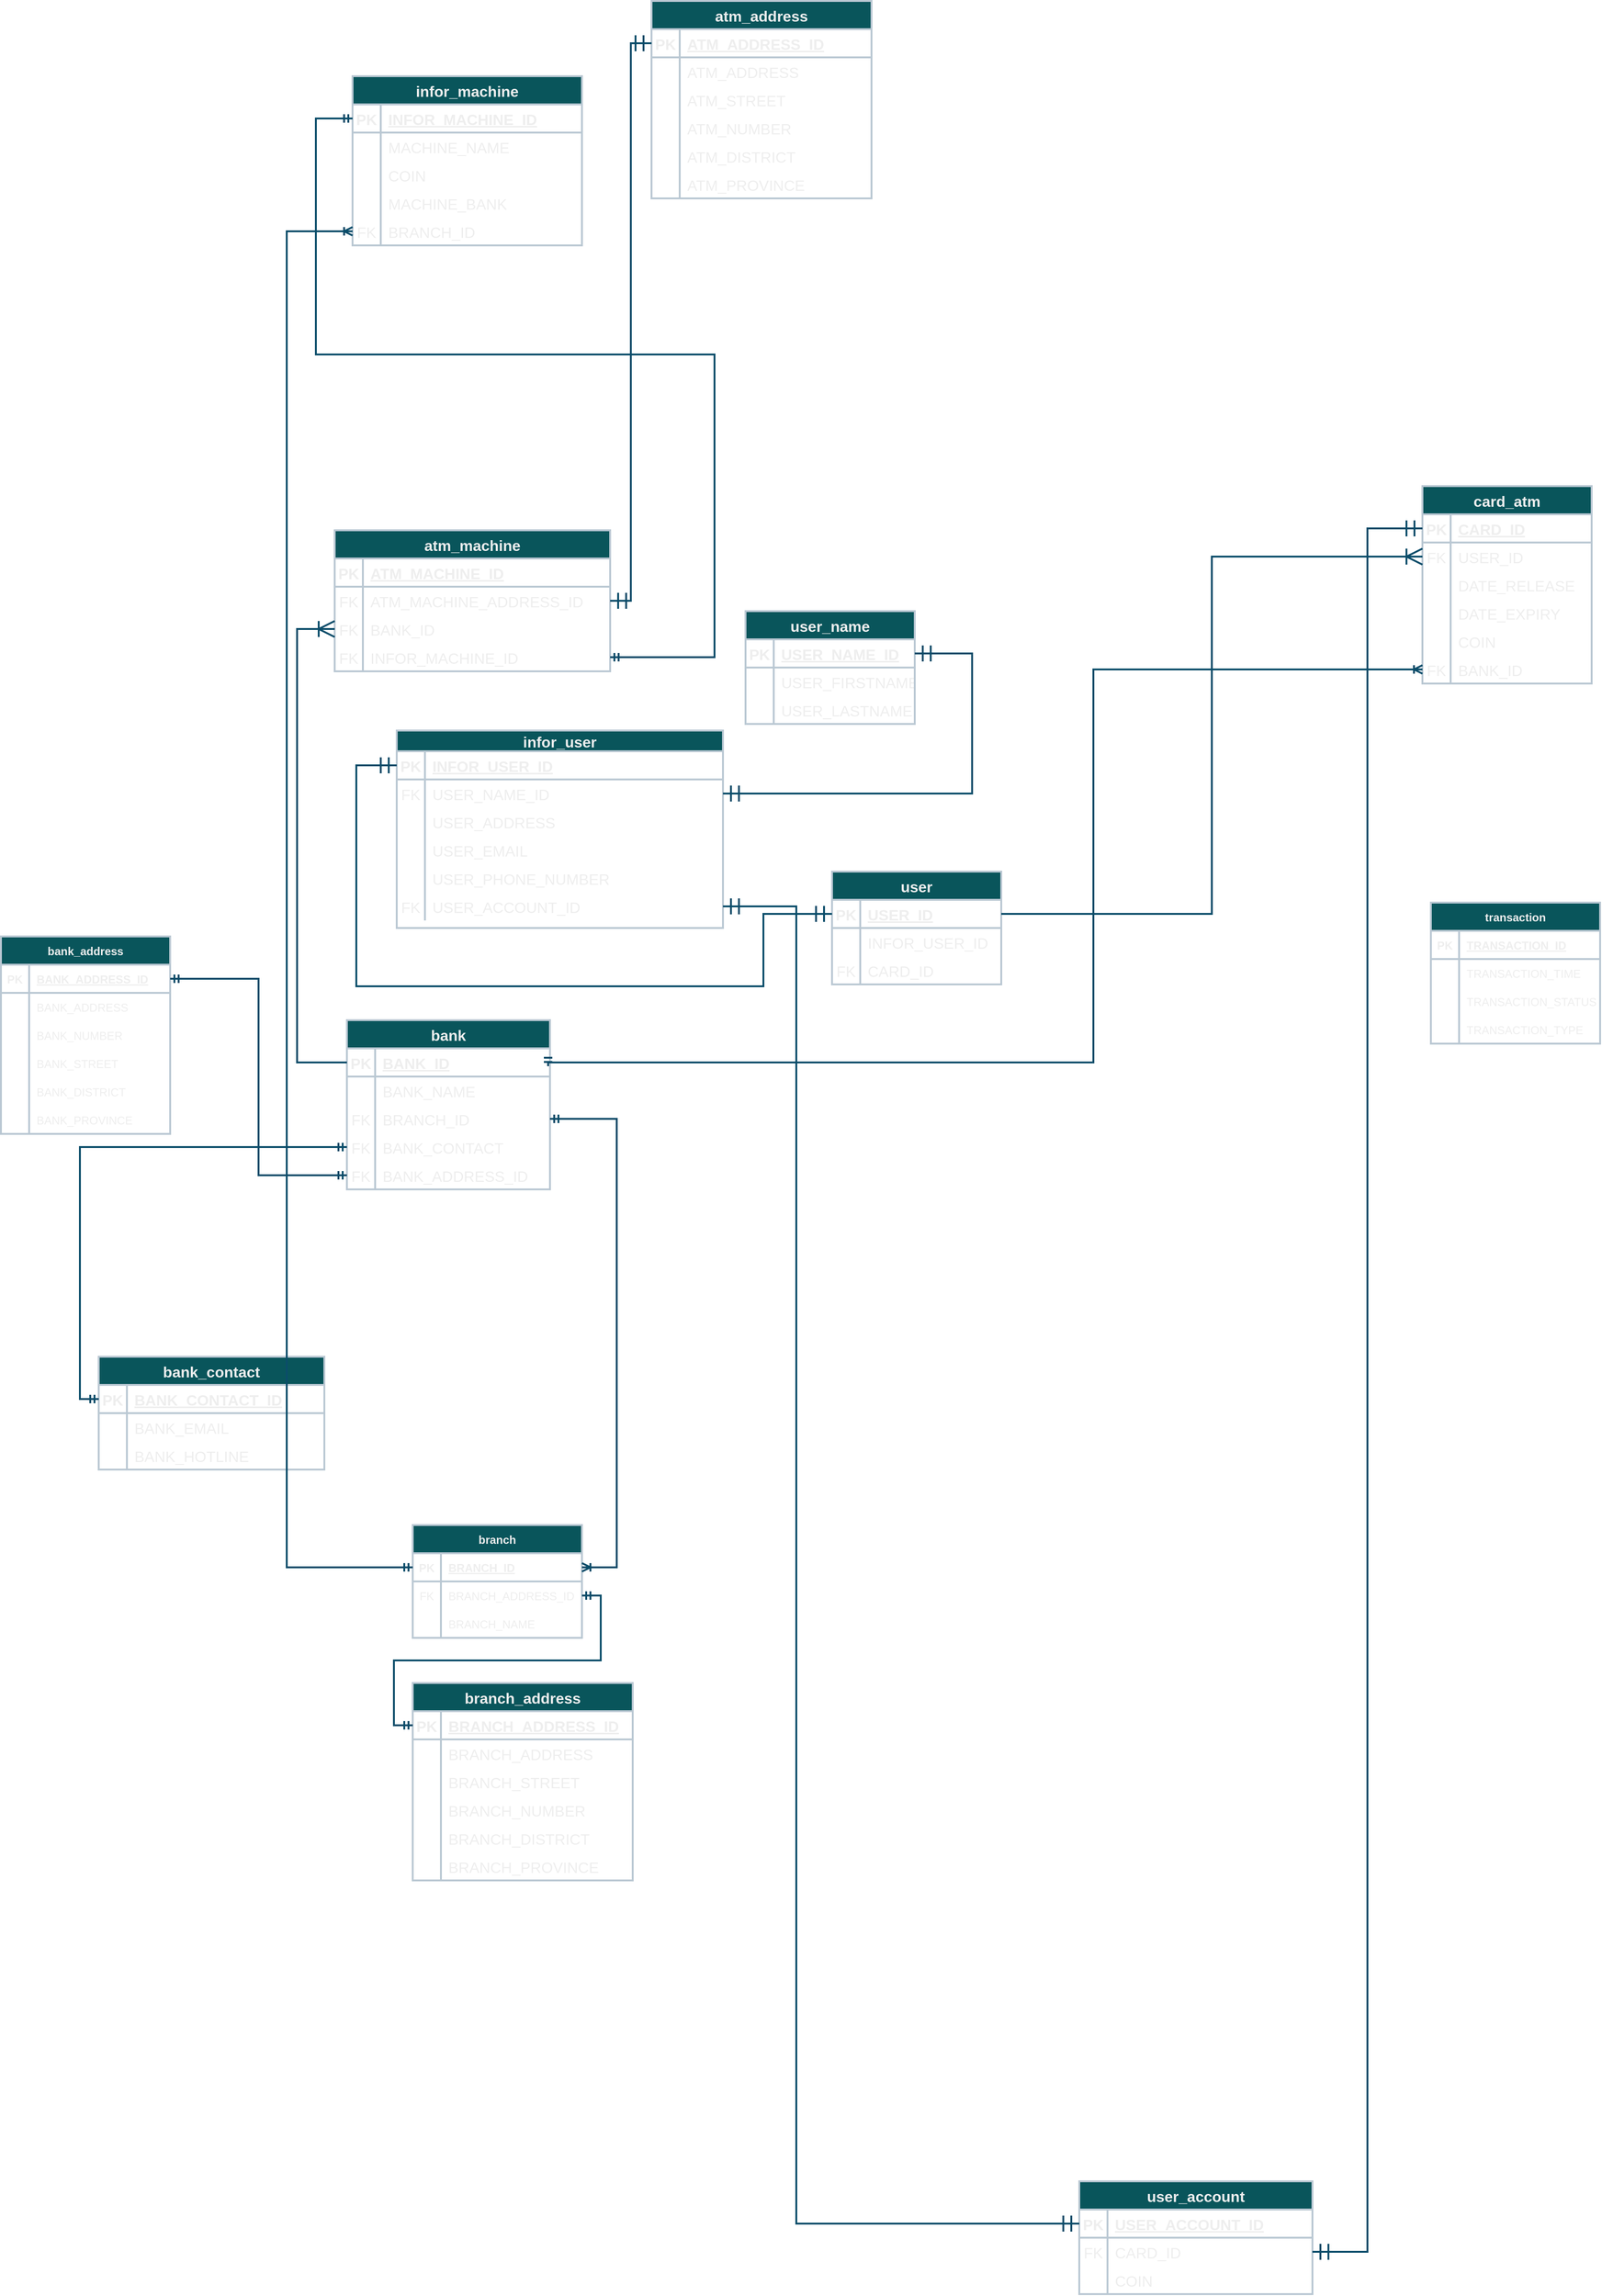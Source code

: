 <mxfile version="20.7.4" type="github">
  <diagram id="6cpznStejUpgVC8dJE-n" name="Trang-1">
    <mxGraphModel dx="1814" dy="1671" grid="0" gridSize="10" guides="1" tooltips="1" connect="1" arrows="1" fold="1" page="1" pageScale="1" pageWidth="827" pageHeight="1169" math="0" shadow="0">
      <root>
        <mxCell id="0" />
        <mxCell id="1" parent="0" />
        <mxCell id="HmvhqRgsKepvLTDn4VfP-1" value="card_atm" style="shape=table;startSize=30;container=1;collapsible=1;childLayout=tableLayout;fixedRows=1;rowLines=0;fontStyle=1;align=center;resizeLast=1;strokeColor=#BAC8D3;fontSize=16;fontColor=#EEEEEE;fillColor=#09555B;labelBackgroundColor=none;strokeWidth=2;" vertex="1" parent="1">
          <mxGeometry x="705" y="-571" width="180" height="210" as="geometry" />
        </mxCell>
        <mxCell id="HmvhqRgsKepvLTDn4VfP-2" value="" style="shape=tableRow;horizontal=0;startSize=0;swimlaneHead=0;swimlaneBody=0;fillColor=none;collapsible=0;dropTarget=0;points=[[0,0.5],[1,0.5]];portConstraint=eastwest;top=0;left=0;right=0;bottom=1;strokeColor=#BAC8D3;fontSize=16;fontColor=#EEEEEE;labelBackgroundColor=none;strokeWidth=2;" vertex="1" parent="HmvhqRgsKepvLTDn4VfP-1">
          <mxGeometry y="30" width="180" height="30" as="geometry" />
        </mxCell>
        <mxCell id="HmvhqRgsKepvLTDn4VfP-3" value="PK" style="shape=partialRectangle;connectable=0;fillColor=none;top=0;left=0;bottom=0;right=0;fontStyle=1;overflow=hidden;strokeColor=#BAC8D3;fontSize=16;fontColor=#EEEEEE;labelBackgroundColor=none;strokeWidth=2;" vertex="1" parent="HmvhqRgsKepvLTDn4VfP-2">
          <mxGeometry width="30" height="30" as="geometry">
            <mxRectangle width="30" height="30" as="alternateBounds" />
          </mxGeometry>
        </mxCell>
        <mxCell id="HmvhqRgsKepvLTDn4VfP-4" value="CARD_ID" style="shape=partialRectangle;connectable=0;fillColor=none;top=0;left=0;bottom=0;right=0;align=left;spacingLeft=6;fontStyle=5;overflow=hidden;strokeColor=#BAC8D3;fontSize=16;fontColor=#EEEEEE;labelBackgroundColor=none;strokeWidth=2;" vertex="1" parent="HmvhqRgsKepvLTDn4VfP-2">
          <mxGeometry x="30" width="150" height="30" as="geometry">
            <mxRectangle width="150" height="30" as="alternateBounds" />
          </mxGeometry>
        </mxCell>
        <mxCell id="HmvhqRgsKepvLTDn4VfP-5" value="" style="shape=tableRow;horizontal=0;startSize=0;swimlaneHead=0;swimlaneBody=0;fillColor=none;collapsible=0;dropTarget=0;points=[[0,0.5],[1,0.5]];portConstraint=eastwest;top=0;left=0;right=0;bottom=0;strokeColor=#BAC8D3;fontSize=16;fontColor=#EEEEEE;labelBackgroundColor=none;strokeWidth=2;" vertex="1" parent="HmvhqRgsKepvLTDn4VfP-1">
          <mxGeometry y="60" width="180" height="30" as="geometry" />
        </mxCell>
        <mxCell id="HmvhqRgsKepvLTDn4VfP-6" value="FK" style="shape=partialRectangle;connectable=0;fillColor=none;top=0;left=0;bottom=0;right=0;editable=1;overflow=hidden;strokeColor=#BAC8D3;fontSize=16;fontColor=#EEEEEE;labelBackgroundColor=none;strokeWidth=2;" vertex="1" parent="HmvhqRgsKepvLTDn4VfP-5">
          <mxGeometry width="30" height="30" as="geometry">
            <mxRectangle width="30" height="30" as="alternateBounds" />
          </mxGeometry>
        </mxCell>
        <mxCell id="HmvhqRgsKepvLTDn4VfP-7" value="USER_ID" style="shape=partialRectangle;connectable=0;fillColor=none;top=0;left=0;bottom=0;right=0;align=left;spacingLeft=6;overflow=hidden;strokeColor=#BAC8D3;fontSize=16;fontColor=#EEEEEE;labelBackgroundColor=none;strokeWidth=2;" vertex="1" parent="HmvhqRgsKepvLTDn4VfP-5">
          <mxGeometry x="30" width="150" height="30" as="geometry">
            <mxRectangle width="150" height="30" as="alternateBounds" />
          </mxGeometry>
        </mxCell>
        <mxCell id="HmvhqRgsKepvLTDn4VfP-8" value="" style="shape=tableRow;horizontal=0;startSize=0;swimlaneHead=0;swimlaneBody=0;fillColor=none;collapsible=0;dropTarget=0;points=[[0,0.5],[1,0.5]];portConstraint=eastwest;top=0;left=0;right=0;bottom=0;strokeColor=#BAC8D3;fontSize=16;fontColor=#EEEEEE;labelBackgroundColor=none;strokeWidth=2;" vertex="1" parent="HmvhqRgsKepvLTDn4VfP-1">
          <mxGeometry y="90" width="180" height="30" as="geometry" />
        </mxCell>
        <mxCell id="HmvhqRgsKepvLTDn4VfP-9" value="" style="shape=partialRectangle;connectable=0;fillColor=none;top=0;left=0;bottom=0;right=0;editable=1;overflow=hidden;strokeColor=#BAC8D3;fontSize=16;fontColor=#EEEEEE;labelBackgroundColor=none;strokeWidth=2;" vertex="1" parent="HmvhqRgsKepvLTDn4VfP-8">
          <mxGeometry width="30" height="30" as="geometry">
            <mxRectangle width="30" height="30" as="alternateBounds" />
          </mxGeometry>
        </mxCell>
        <mxCell id="HmvhqRgsKepvLTDn4VfP-10" value="DATE_RELEASE" style="shape=partialRectangle;connectable=0;fillColor=none;top=0;left=0;bottom=0;right=0;align=left;spacingLeft=6;overflow=hidden;strokeColor=#BAC8D3;fontSize=16;fontColor=#EEEEEE;labelBackgroundColor=none;strokeWidth=2;" vertex="1" parent="HmvhqRgsKepvLTDn4VfP-8">
          <mxGeometry x="30" width="150" height="30" as="geometry">
            <mxRectangle width="150" height="30" as="alternateBounds" />
          </mxGeometry>
        </mxCell>
        <mxCell id="HmvhqRgsKepvLTDn4VfP-11" value="" style="shape=tableRow;horizontal=0;startSize=0;swimlaneHead=0;swimlaneBody=0;fillColor=none;collapsible=0;dropTarget=0;points=[[0,0.5],[1,0.5]];portConstraint=eastwest;top=0;left=0;right=0;bottom=0;strokeColor=#BAC8D3;fontSize=16;fontColor=#EEEEEE;labelBackgroundColor=none;strokeWidth=2;" vertex="1" parent="HmvhqRgsKepvLTDn4VfP-1">
          <mxGeometry y="120" width="180" height="30" as="geometry" />
        </mxCell>
        <mxCell id="HmvhqRgsKepvLTDn4VfP-12" value="" style="shape=partialRectangle;connectable=0;fillColor=none;top=0;left=0;bottom=0;right=0;editable=1;overflow=hidden;strokeColor=#BAC8D3;fontSize=16;fontColor=#EEEEEE;labelBackgroundColor=none;strokeWidth=2;" vertex="1" parent="HmvhqRgsKepvLTDn4VfP-11">
          <mxGeometry width="30" height="30" as="geometry">
            <mxRectangle width="30" height="30" as="alternateBounds" />
          </mxGeometry>
        </mxCell>
        <mxCell id="HmvhqRgsKepvLTDn4VfP-13" value="DATE_EXPIRY" style="shape=partialRectangle;connectable=0;fillColor=none;top=0;left=0;bottom=0;right=0;align=left;spacingLeft=6;overflow=hidden;strokeColor=#BAC8D3;fontSize=16;fontColor=#EEEEEE;labelBackgroundColor=none;strokeWidth=2;" vertex="1" parent="HmvhqRgsKepvLTDn4VfP-11">
          <mxGeometry x="30" width="150" height="30" as="geometry">
            <mxRectangle width="150" height="30" as="alternateBounds" />
          </mxGeometry>
        </mxCell>
        <mxCell id="HmvhqRgsKepvLTDn4VfP-79" value="" style="shape=tableRow;horizontal=0;startSize=0;swimlaneHead=0;swimlaneBody=0;fillColor=none;collapsible=0;dropTarget=0;points=[[0,0.5],[1,0.5]];portConstraint=eastwest;top=0;left=0;right=0;bottom=0;strokeColor=#BAC8D3;fontSize=16;fontColor=#EEEEEE;labelBackgroundColor=none;strokeWidth=2;" vertex="1" parent="HmvhqRgsKepvLTDn4VfP-1">
          <mxGeometry y="150" width="180" height="30" as="geometry" />
        </mxCell>
        <mxCell id="HmvhqRgsKepvLTDn4VfP-80" value="" style="shape=partialRectangle;connectable=0;fillColor=none;top=0;left=0;bottom=0;right=0;editable=1;overflow=hidden;strokeColor=#BAC8D3;fontSize=16;fontColor=#EEEEEE;labelBackgroundColor=none;strokeWidth=2;" vertex="1" parent="HmvhqRgsKepvLTDn4VfP-79">
          <mxGeometry width="30" height="30" as="geometry">
            <mxRectangle width="30" height="30" as="alternateBounds" />
          </mxGeometry>
        </mxCell>
        <mxCell id="HmvhqRgsKepvLTDn4VfP-81" value="COIN" style="shape=partialRectangle;connectable=0;fillColor=none;top=0;left=0;bottom=0;right=0;align=left;spacingLeft=6;overflow=hidden;strokeColor=#BAC8D3;fontSize=16;fontColor=#EEEEEE;labelBackgroundColor=none;strokeWidth=2;" vertex="1" parent="HmvhqRgsKepvLTDn4VfP-79">
          <mxGeometry x="30" width="150" height="30" as="geometry">
            <mxRectangle width="150" height="30" as="alternateBounds" />
          </mxGeometry>
        </mxCell>
        <mxCell id="HmvhqRgsKepvLTDn4VfP-217" value="" style="shape=tableRow;horizontal=0;startSize=0;swimlaneHead=0;swimlaneBody=0;fillColor=none;collapsible=0;dropTarget=0;points=[[0,0.5],[1,0.5]];portConstraint=eastwest;top=0;left=0;right=0;bottom=0;strokeColor=#BAC8D3;fontSize=16;fontColor=#EEEEEE;labelBackgroundColor=none;strokeWidth=2;" vertex="1" parent="HmvhqRgsKepvLTDn4VfP-1">
          <mxGeometry y="180" width="180" height="30" as="geometry" />
        </mxCell>
        <mxCell id="HmvhqRgsKepvLTDn4VfP-218" value="FK" style="shape=partialRectangle;connectable=0;fillColor=none;top=0;left=0;bottom=0;right=0;editable=1;overflow=hidden;strokeColor=#BAC8D3;fontSize=16;fontColor=#EEEEEE;labelBackgroundColor=none;strokeWidth=2;" vertex="1" parent="HmvhqRgsKepvLTDn4VfP-217">
          <mxGeometry width="30" height="30" as="geometry">
            <mxRectangle width="30" height="30" as="alternateBounds" />
          </mxGeometry>
        </mxCell>
        <mxCell id="HmvhqRgsKepvLTDn4VfP-219" value="BANK_ID" style="shape=partialRectangle;connectable=0;fillColor=none;top=0;left=0;bottom=0;right=0;align=left;spacingLeft=6;overflow=hidden;strokeColor=#BAC8D3;fontSize=16;fontColor=#EEEEEE;labelBackgroundColor=none;strokeWidth=2;" vertex="1" parent="HmvhqRgsKepvLTDn4VfP-217">
          <mxGeometry x="30" width="150" height="30" as="geometry">
            <mxRectangle width="150" height="30" as="alternateBounds" />
          </mxGeometry>
        </mxCell>
        <mxCell id="HmvhqRgsKepvLTDn4VfP-14" value="atm_machine" style="shape=table;startSize=30;container=1;collapsible=1;childLayout=tableLayout;fixedRows=1;rowLines=0;fontStyle=1;align=center;resizeLast=1;strokeColor=#BAC8D3;fontSize=16;fontColor=#EEEEEE;fillColor=#09555B;labelBackgroundColor=none;strokeWidth=2;" vertex="1" parent="1">
          <mxGeometry x="-452" y="-524" width="293" height="150" as="geometry">
            <mxRectangle x="605" y="-25" width="137" height="31" as="alternateBounds" />
          </mxGeometry>
        </mxCell>
        <mxCell id="HmvhqRgsKepvLTDn4VfP-15" value="" style="shape=tableRow;horizontal=0;startSize=0;swimlaneHead=0;swimlaneBody=0;fillColor=none;collapsible=0;dropTarget=0;points=[[0,0.5],[1,0.5]];portConstraint=eastwest;top=0;left=0;right=0;bottom=1;strokeColor=#BAC8D3;fontSize=16;fontColor=#EEEEEE;labelBackgroundColor=none;strokeWidth=2;" vertex="1" parent="HmvhqRgsKepvLTDn4VfP-14">
          <mxGeometry y="30" width="293" height="30" as="geometry" />
        </mxCell>
        <mxCell id="HmvhqRgsKepvLTDn4VfP-16" value="PK" style="shape=partialRectangle;connectable=0;fillColor=none;top=0;left=0;bottom=0;right=0;fontStyle=1;overflow=hidden;strokeColor=#BAC8D3;fontSize=16;fontColor=#EEEEEE;labelBackgroundColor=none;strokeWidth=2;" vertex="1" parent="HmvhqRgsKepvLTDn4VfP-15">
          <mxGeometry width="30" height="30" as="geometry">
            <mxRectangle width="30" height="30" as="alternateBounds" />
          </mxGeometry>
        </mxCell>
        <mxCell id="HmvhqRgsKepvLTDn4VfP-17" value="ATM_MACHINE_ID" style="shape=partialRectangle;connectable=0;fillColor=none;top=0;left=0;bottom=0;right=0;align=left;spacingLeft=6;fontStyle=5;overflow=hidden;strokeColor=#BAC8D3;fontSize=16;fontColor=#EEEEEE;labelBackgroundColor=none;strokeWidth=2;" vertex="1" parent="HmvhqRgsKepvLTDn4VfP-15">
          <mxGeometry x="30" width="263" height="30" as="geometry">
            <mxRectangle width="263" height="30" as="alternateBounds" />
          </mxGeometry>
        </mxCell>
        <mxCell id="HmvhqRgsKepvLTDn4VfP-18" value="" style="shape=tableRow;horizontal=0;startSize=0;swimlaneHead=0;swimlaneBody=0;fillColor=none;collapsible=0;dropTarget=0;points=[[0,0.5],[1,0.5]];portConstraint=eastwest;top=0;left=0;right=0;bottom=0;strokeColor=#BAC8D3;fontSize=16;fontColor=#EEEEEE;labelBackgroundColor=none;strokeWidth=2;" vertex="1" parent="HmvhqRgsKepvLTDn4VfP-14">
          <mxGeometry y="60" width="293" height="30" as="geometry" />
        </mxCell>
        <mxCell id="HmvhqRgsKepvLTDn4VfP-19" value="FK" style="shape=partialRectangle;connectable=0;fillColor=none;top=0;left=0;bottom=0;right=0;editable=1;overflow=hidden;strokeColor=#BAC8D3;fontSize=16;fontColor=#EEEEEE;labelBackgroundColor=none;strokeWidth=2;" vertex="1" parent="HmvhqRgsKepvLTDn4VfP-18">
          <mxGeometry width="30" height="30" as="geometry">
            <mxRectangle width="30" height="30" as="alternateBounds" />
          </mxGeometry>
        </mxCell>
        <mxCell id="HmvhqRgsKepvLTDn4VfP-20" value="ATM_MACHINE_ADDRESS_ID" style="shape=partialRectangle;connectable=0;fillColor=none;top=0;left=0;bottom=0;right=0;align=left;spacingLeft=6;overflow=hidden;strokeColor=#BAC8D3;fontSize=16;fontColor=#EEEEEE;labelBackgroundColor=none;strokeWidth=2;" vertex="1" parent="HmvhqRgsKepvLTDn4VfP-18">
          <mxGeometry x="30" width="263" height="30" as="geometry">
            <mxRectangle width="263" height="30" as="alternateBounds" />
          </mxGeometry>
        </mxCell>
        <mxCell id="HmvhqRgsKepvLTDn4VfP-21" value="" style="shape=tableRow;horizontal=0;startSize=0;swimlaneHead=0;swimlaneBody=0;fillColor=none;collapsible=0;dropTarget=0;points=[[0,0.5],[1,0.5]];portConstraint=eastwest;top=0;left=0;right=0;bottom=0;strokeColor=#BAC8D3;fontSize=16;fontColor=#EEEEEE;labelBackgroundColor=none;strokeWidth=2;" vertex="1" parent="HmvhqRgsKepvLTDn4VfP-14">
          <mxGeometry y="90" width="293" height="30" as="geometry" />
        </mxCell>
        <mxCell id="HmvhqRgsKepvLTDn4VfP-22" value="FK" style="shape=partialRectangle;connectable=0;fillColor=none;top=0;left=0;bottom=0;right=0;editable=1;overflow=hidden;strokeColor=#BAC8D3;fontSize=16;fontColor=#EEEEEE;labelBackgroundColor=none;strokeWidth=2;" vertex="1" parent="HmvhqRgsKepvLTDn4VfP-21">
          <mxGeometry width="30" height="30" as="geometry">
            <mxRectangle width="30" height="30" as="alternateBounds" />
          </mxGeometry>
        </mxCell>
        <mxCell id="HmvhqRgsKepvLTDn4VfP-23" value="BANK_ID" style="shape=partialRectangle;connectable=0;fillColor=none;top=0;left=0;bottom=0;right=0;align=left;spacingLeft=6;overflow=hidden;strokeColor=#BAC8D3;fontSize=16;fontColor=#EEEEEE;labelBackgroundColor=none;strokeWidth=2;" vertex="1" parent="HmvhqRgsKepvLTDn4VfP-21">
          <mxGeometry x="30" width="263" height="30" as="geometry">
            <mxRectangle width="263" height="30" as="alternateBounds" />
          </mxGeometry>
        </mxCell>
        <mxCell id="HmvhqRgsKepvLTDn4VfP-40" value="" style="shape=tableRow;horizontal=0;startSize=0;swimlaneHead=0;swimlaneBody=0;fillColor=none;collapsible=0;dropTarget=0;points=[[0,0.5],[1,0.5]];portConstraint=eastwest;top=0;left=0;right=0;bottom=0;strokeColor=#BAC8D3;fontSize=16;fontColor=#EEEEEE;labelBackgroundColor=none;strokeWidth=2;" vertex="1" parent="HmvhqRgsKepvLTDn4VfP-14">
          <mxGeometry y="120" width="293" height="30" as="geometry" />
        </mxCell>
        <mxCell id="HmvhqRgsKepvLTDn4VfP-41" value="FK" style="shape=partialRectangle;connectable=0;fillColor=none;top=0;left=0;bottom=0;right=0;editable=1;overflow=hidden;strokeColor=#BAC8D3;fontSize=16;fontColor=#EEEEEE;labelBackgroundColor=none;strokeWidth=2;" vertex="1" parent="HmvhqRgsKepvLTDn4VfP-40">
          <mxGeometry width="30" height="30" as="geometry">
            <mxRectangle width="30" height="30" as="alternateBounds" />
          </mxGeometry>
        </mxCell>
        <mxCell id="HmvhqRgsKepvLTDn4VfP-42" value="INFOR_MACHINE_ID" style="shape=partialRectangle;connectable=0;fillColor=none;top=0;left=0;bottom=0;right=0;align=left;spacingLeft=6;overflow=hidden;strokeColor=#BAC8D3;fontSize=16;fontColor=#EEEEEE;labelBackgroundColor=none;strokeWidth=2;" vertex="1" parent="HmvhqRgsKepvLTDn4VfP-40">
          <mxGeometry x="30" width="263" height="30" as="geometry">
            <mxRectangle width="263" height="30" as="alternateBounds" />
          </mxGeometry>
        </mxCell>
        <mxCell id="HmvhqRgsKepvLTDn4VfP-27" value="bank" style="shape=table;startSize=30;container=1;collapsible=1;childLayout=tableLayout;fixedRows=1;rowLines=0;fontStyle=1;align=center;resizeLast=1;strokeColor=#BAC8D3;fontSize=16;fontColor=#EEEEEE;fillColor=#09555B;labelBackgroundColor=none;strokeWidth=2;" vertex="1" parent="1">
          <mxGeometry x="-439" y="-3" width="216" height="180" as="geometry" />
        </mxCell>
        <mxCell id="HmvhqRgsKepvLTDn4VfP-28" value="" style="shape=tableRow;horizontal=0;startSize=0;swimlaneHead=0;swimlaneBody=0;fillColor=none;collapsible=0;dropTarget=0;points=[[0,0.5],[1,0.5]];portConstraint=eastwest;top=0;left=0;right=0;bottom=1;strokeColor=#BAC8D3;fontSize=16;fontColor=#EEEEEE;labelBackgroundColor=none;strokeWidth=2;" vertex="1" parent="HmvhqRgsKepvLTDn4VfP-27">
          <mxGeometry y="30" width="216" height="30" as="geometry" />
        </mxCell>
        <mxCell id="HmvhqRgsKepvLTDn4VfP-29" value="PK" style="shape=partialRectangle;connectable=0;fillColor=none;top=0;left=0;bottom=0;right=0;fontStyle=1;overflow=hidden;strokeColor=#BAC8D3;fontSize=16;fontColor=#EEEEEE;labelBackgroundColor=none;strokeWidth=2;" vertex="1" parent="HmvhqRgsKepvLTDn4VfP-28">
          <mxGeometry width="30" height="30" as="geometry">
            <mxRectangle width="30" height="30" as="alternateBounds" />
          </mxGeometry>
        </mxCell>
        <mxCell id="HmvhqRgsKepvLTDn4VfP-30" value="BANK_ID" style="shape=partialRectangle;connectable=0;fillColor=none;top=0;left=0;bottom=0;right=0;align=left;spacingLeft=6;fontStyle=5;overflow=hidden;strokeColor=#BAC8D3;fontSize=16;fontColor=#EEEEEE;labelBackgroundColor=none;strokeWidth=2;" vertex="1" parent="HmvhqRgsKepvLTDn4VfP-28">
          <mxGeometry x="30" width="186" height="30" as="geometry">
            <mxRectangle width="186" height="30" as="alternateBounds" />
          </mxGeometry>
        </mxCell>
        <mxCell id="HmvhqRgsKepvLTDn4VfP-31" value="" style="shape=tableRow;horizontal=0;startSize=0;swimlaneHead=0;swimlaneBody=0;fillColor=none;collapsible=0;dropTarget=0;points=[[0,0.5],[1,0.5]];portConstraint=eastwest;top=0;left=0;right=0;bottom=0;strokeColor=#BAC8D3;fontSize=16;fontColor=#EEEEEE;labelBackgroundColor=none;strokeWidth=2;" vertex="1" parent="HmvhqRgsKepvLTDn4VfP-27">
          <mxGeometry y="60" width="216" height="30" as="geometry" />
        </mxCell>
        <mxCell id="HmvhqRgsKepvLTDn4VfP-32" value="" style="shape=partialRectangle;connectable=0;fillColor=none;top=0;left=0;bottom=0;right=0;editable=1;overflow=hidden;strokeColor=#BAC8D3;fontSize=16;fontColor=#EEEEEE;labelBackgroundColor=none;strokeWidth=2;" vertex="1" parent="HmvhqRgsKepvLTDn4VfP-31">
          <mxGeometry width="30" height="30" as="geometry">
            <mxRectangle width="30" height="30" as="alternateBounds" />
          </mxGeometry>
        </mxCell>
        <mxCell id="HmvhqRgsKepvLTDn4VfP-33" value="BANK_NAME" style="shape=partialRectangle;connectable=0;fillColor=none;top=0;left=0;bottom=0;right=0;align=left;spacingLeft=6;overflow=hidden;strokeColor=#BAC8D3;fontSize=16;fontColor=#EEEEEE;labelBackgroundColor=none;strokeWidth=2;" vertex="1" parent="HmvhqRgsKepvLTDn4VfP-31">
          <mxGeometry x="30" width="186" height="30" as="geometry">
            <mxRectangle width="186" height="30" as="alternateBounds" />
          </mxGeometry>
        </mxCell>
        <mxCell id="HmvhqRgsKepvLTDn4VfP-37" value="" style="shape=tableRow;horizontal=0;startSize=0;swimlaneHead=0;swimlaneBody=0;fillColor=none;collapsible=0;dropTarget=0;points=[[0,0.5],[1,0.5]];portConstraint=eastwest;top=0;left=0;right=0;bottom=0;strokeColor=#BAC8D3;fontSize=16;fontColor=#EEEEEE;labelBackgroundColor=none;strokeWidth=2;" vertex="1" parent="HmvhqRgsKepvLTDn4VfP-27">
          <mxGeometry y="90" width="216" height="30" as="geometry" />
        </mxCell>
        <mxCell id="HmvhqRgsKepvLTDn4VfP-38" value="FK" style="shape=partialRectangle;connectable=0;fillColor=none;top=0;left=0;bottom=0;right=0;editable=1;overflow=hidden;strokeColor=#BAC8D3;fontSize=16;fontColor=#EEEEEE;labelBackgroundColor=none;strokeWidth=2;" vertex="1" parent="HmvhqRgsKepvLTDn4VfP-37">
          <mxGeometry width="30" height="30" as="geometry">
            <mxRectangle width="30" height="30" as="alternateBounds" />
          </mxGeometry>
        </mxCell>
        <mxCell id="HmvhqRgsKepvLTDn4VfP-39" value="BRANCH_ID" style="shape=partialRectangle;connectable=0;fillColor=none;top=0;left=0;bottom=0;right=0;align=left;spacingLeft=6;overflow=hidden;strokeColor=#BAC8D3;fontSize=16;fontColor=#EEEEEE;labelBackgroundColor=none;strokeWidth=2;" vertex="1" parent="HmvhqRgsKepvLTDn4VfP-37">
          <mxGeometry x="30" width="186" height="30" as="geometry">
            <mxRectangle width="186" height="30" as="alternateBounds" />
          </mxGeometry>
        </mxCell>
        <mxCell id="HmvhqRgsKepvLTDn4VfP-256" value="" style="shape=tableRow;horizontal=0;startSize=0;swimlaneHead=0;swimlaneBody=0;fillColor=none;collapsible=0;dropTarget=0;points=[[0,0.5],[1,0.5]];portConstraint=eastwest;top=0;left=0;right=0;bottom=0;strokeColor=#BAC8D3;fontSize=16;fontColor=#EEEEEE;labelBackgroundColor=none;strokeWidth=2;" vertex="1" parent="HmvhqRgsKepvLTDn4VfP-27">
          <mxGeometry y="120" width="216" height="30" as="geometry" />
        </mxCell>
        <mxCell id="HmvhqRgsKepvLTDn4VfP-257" value="FK" style="shape=partialRectangle;connectable=0;fillColor=none;top=0;left=0;bottom=0;right=0;editable=1;overflow=hidden;strokeColor=#BAC8D3;fontSize=16;fontColor=#EEEEEE;labelBackgroundColor=none;strokeWidth=2;" vertex="1" parent="HmvhqRgsKepvLTDn4VfP-256">
          <mxGeometry width="30" height="30" as="geometry">
            <mxRectangle width="30" height="30" as="alternateBounds" />
          </mxGeometry>
        </mxCell>
        <mxCell id="HmvhqRgsKepvLTDn4VfP-258" value="BANK_CONTACT" style="shape=partialRectangle;connectable=0;fillColor=none;top=0;left=0;bottom=0;right=0;align=left;spacingLeft=6;overflow=hidden;strokeColor=#BAC8D3;fontSize=16;fontColor=#EEEEEE;labelBackgroundColor=none;strokeWidth=2;" vertex="1" parent="HmvhqRgsKepvLTDn4VfP-256">
          <mxGeometry x="30" width="186" height="30" as="geometry">
            <mxRectangle width="186" height="30" as="alternateBounds" />
          </mxGeometry>
        </mxCell>
        <mxCell id="HmvhqRgsKepvLTDn4VfP-273" value="" style="shape=tableRow;horizontal=0;startSize=0;swimlaneHead=0;swimlaneBody=0;fillColor=none;collapsible=0;dropTarget=0;points=[[0,0.5],[1,0.5]];portConstraint=eastwest;top=0;left=0;right=0;bottom=0;strokeColor=#BAC8D3;fontSize=16;fontColor=#EEEEEE;labelBackgroundColor=none;strokeWidth=2;" vertex="1" parent="HmvhqRgsKepvLTDn4VfP-27">
          <mxGeometry y="150" width="216" height="30" as="geometry" />
        </mxCell>
        <mxCell id="HmvhqRgsKepvLTDn4VfP-274" value="FK" style="shape=partialRectangle;connectable=0;fillColor=none;top=0;left=0;bottom=0;right=0;editable=1;overflow=hidden;strokeColor=#BAC8D3;fontSize=16;fontColor=#EEEEEE;labelBackgroundColor=none;strokeWidth=2;" vertex="1" parent="HmvhqRgsKepvLTDn4VfP-273">
          <mxGeometry width="30" height="30" as="geometry">
            <mxRectangle width="30" height="30" as="alternateBounds" />
          </mxGeometry>
        </mxCell>
        <mxCell id="HmvhqRgsKepvLTDn4VfP-275" value="BANK_ADDRESS_ID" style="shape=partialRectangle;connectable=0;fillColor=none;top=0;left=0;bottom=0;right=0;align=left;spacingLeft=6;overflow=hidden;strokeColor=#BAC8D3;fontSize=16;fontColor=#EEEEEE;labelBackgroundColor=none;strokeWidth=2;" vertex="1" parent="HmvhqRgsKepvLTDn4VfP-273">
          <mxGeometry x="30" width="186" height="30" as="geometry">
            <mxRectangle width="186" height="30" as="alternateBounds" />
          </mxGeometry>
        </mxCell>
        <mxCell id="HmvhqRgsKepvLTDn4VfP-43" value="user" style="shape=table;startSize=30;container=1;collapsible=1;childLayout=tableLayout;fixedRows=1;rowLines=0;fontStyle=1;align=center;resizeLast=1;strokeColor=#BAC8D3;fontSize=16;fontColor=#EEEEEE;fillColor=#09555B;labelBackgroundColor=none;strokeWidth=2;" vertex="1" parent="1">
          <mxGeometry x="77" y="-161" width="180" height="120" as="geometry" />
        </mxCell>
        <mxCell id="HmvhqRgsKepvLTDn4VfP-44" value="" style="shape=tableRow;horizontal=0;startSize=0;swimlaneHead=0;swimlaneBody=0;fillColor=none;collapsible=0;dropTarget=0;points=[[0,0.5],[1,0.5]];portConstraint=eastwest;top=0;left=0;right=0;bottom=1;strokeColor=#BAC8D3;fontSize=16;fontColor=#EEEEEE;labelBackgroundColor=none;strokeWidth=2;" vertex="1" parent="HmvhqRgsKepvLTDn4VfP-43">
          <mxGeometry y="30" width="180" height="30" as="geometry" />
        </mxCell>
        <mxCell id="HmvhqRgsKepvLTDn4VfP-45" value="PK" style="shape=partialRectangle;connectable=0;fillColor=none;top=0;left=0;bottom=0;right=0;fontStyle=1;overflow=hidden;strokeColor=#BAC8D3;fontSize=16;fontColor=#EEEEEE;labelBackgroundColor=none;strokeWidth=2;" vertex="1" parent="HmvhqRgsKepvLTDn4VfP-44">
          <mxGeometry width="30" height="30" as="geometry">
            <mxRectangle width="30" height="30" as="alternateBounds" />
          </mxGeometry>
        </mxCell>
        <mxCell id="HmvhqRgsKepvLTDn4VfP-46" value="USER_ID" style="shape=partialRectangle;connectable=0;fillColor=none;top=0;left=0;bottom=0;right=0;align=left;spacingLeft=6;fontStyle=5;overflow=hidden;strokeColor=#BAC8D3;fontSize=16;fontColor=#EEEEEE;labelBackgroundColor=none;strokeWidth=2;" vertex="1" parent="HmvhqRgsKepvLTDn4VfP-44">
          <mxGeometry x="30" width="150" height="30" as="geometry">
            <mxRectangle width="150" height="30" as="alternateBounds" />
          </mxGeometry>
        </mxCell>
        <mxCell id="HmvhqRgsKepvLTDn4VfP-47" value="" style="shape=tableRow;horizontal=0;startSize=0;swimlaneHead=0;swimlaneBody=0;fillColor=none;collapsible=0;dropTarget=0;points=[[0,0.5],[1,0.5]];portConstraint=eastwest;top=0;left=0;right=0;bottom=0;strokeColor=#BAC8D3;fontSize=16;fontColor=#EEEEEE;labelBackgroundColor=none;strokeWidth=2;" vertex="1" parent="HmvhqRgsKepvLTDn4VfP-43">
          <mxGeometry y="60" width="180" height="30" as="geometry" />
        </mxCell>
        <mxCell id="HmvhqRgsKepvLTDn4VfP-48" value="" style="shape=partialRectangle;connectable=0;fillColor=none;top=0;left=0;bottom=0;right=0;editable=1;overflow=hidden;strokeColor=#BAC8D3;fontSize=16;fontColor=#EEEEEE;labelBackgroundColor=none;strokeWidth=2;" vertex="1" parent="HmvhqRgsKepvLTDn4VfP-47">
          <mxGeometry width="30" height="30" as="geometry">
            <mxRectangle width="30" height="30" as="alternateBounds" />
          </mxGeometry>
        </mxCell>
        <mxCell id="HmvhqRgsKepvLTDn4VfP-49" value="INFOR_USER_ID" style="shape=partialRectangle;connectable=0;fillColor=none;top=0;left=0;bottom=0;right=0;align=left;spacingLeft=6;overflow=hidden;strokeColor=#BAC8D3;fontSize=16;fontColor=#EEEEEE;labelBackgroundColor=none;strokeWidth=2;" vertex="1" parent="HmvhqRgsKepvLTDn4VfP-47">
          <mxGeometry x="30" width="150" height="30" as="geometry">
            <mxRectangle width="150" height="30" as="alternateBounds" />
          </mxGeometry>
        </mxCell>
        <mxCell id="HmvhqRgsKepvLTDn4VfP-50" value="" style="shape=tableRow;horizontal=0;startSize=0;swimlaneHead=0;swimlaneBody=0;fillColor=none;collapsible=0;dropTarget=0;points=[[0,0.5],[1,0.5]];portConstraint=eastwest;top=0;left=0;right=0;bottom=0;strokeColor=#BAC8D3;fontSize=16;fontColor=#EEEEEE;labelBackgroundColor=none;strokeWidth=2;" vertex="1" parent="HmvhqRgsKepvLTDn4VfP-43">
          <mxGeometry y="90" width="180" height="30" as="geometry" />
        </mxCell>
        <mxCell id="HmvhqRgsKepvLTDn4VfP-51" value="FK" style="shape=partialRectangle;connectable=0;fillColor=none;top=0;left=0;bottom=0;right=0;editable=1;overflow=hidden;strokeColor=#BAC8D3;fontSize=16;fontColor=#EEEEEE;labelBackgroundColor=none;strokeWidth=2;" vertex="1" parent="HmvhqRgsKepvLTDn4VfP-50">
          <mxGeometry width="30" height="30" as="geometry">
            <mxRectangle width="30" height="30" as="alternateBounds" />
          </mxGeometry>
        </mxCell>
        <mxCell id="HmvhqRgsKepvLTDn4VfP-52" value="CARD_ID" style="shape=partialRectangle;connectable=0;fillColor=none;top=0;left=0;bottom=0;right=0;align=left;spacingLeft=6;overflow=hidden;strokeColor=#BAC8D3;fontSize=16;fontColor=#EEEEEE;labelBackgroundColor=none;strokeWidth=2;" vertex="1" parent="HmvhqRgsKepvLTDn4VfP-50">
          <mxGeometry x="30" width="150" height="30" as="geometry">
            <mxRectangle width="150" height="30" as="alternateBounds" />
          </mxGeometry>
        </mxCell>
        <mxCell id="HmvhqRgsKepvLTDn4VfP-60" value="infor_user" style="shape=table;startSize=22;container=1;collapsible=1;childLayout=tableLayout;fixedRows=1;rowLines=0;fontStyle=1;align=center;resizeLast=1;strokeColor=#BAC8D3;fontSize=16;fontColor=#EEEEEE;fillColor=#09555B;labelBackgroundColor=none;strokeWidth=2;" vertex="1" parent="1">
          <mxGeometry x="-386" y="-311" width="347" height="210" as="geometry" />
        </mxCell>
        <mxCell id="HmvhqRgsKepvLTDn4VfP-61" value="" style="shape=tableRow;horizontal=0;startSize=0;swimlaneHead=0;swimlaneBody=0;fillColor=none;collapsible=0;dropTarget=0;points=[[0,0.5],[1,0.5]];portConstraint=eastwest;top=0;left=0;right=0;bottom=1;strokeColor=#BAC8D3;fontSize=16;fontColor=#EEEEEE;labelBackgroundColor=none;strokeWidth=2;" vertex="1" parent="HmvhqRgsKepvLTDn4VfP-60">
          <mxGeometry y="22" width="347" height="30" as="geometry" />
        </mxCell>
        <mxCell id="HmvhqRgsKepvLTDn4VfP-62" value="PK" style="shape=partialRectangle;connectable=0;fillColor=none;top=0;left=0;bottom=0;right=0;fontStyle=1;overflow=hidden;strokeColor=#BAC8D3;fontSize=16;fontColor=#EEEEEE;labelBackgroundColor=none;strokeWidth=2;" vertex="1" parent="HmvhqRgsKepvLTDn4VfP-61">
          <mxGeometry width="30" height="30" as="geometry">
            <mxRectangle width="30" height="30" as="alternateBounds" />
          </mxGeometry>
        </mxCell>
        <mxCell id="HmvhqRgsKepvLTDn4VfP-63" value="INFOR_USER_ID" style="shape=partialRectangle;connectable=0;fillColor=none;top=0;left=0;bottom=0;right=0;align=left;spacingLeft=6;fontStyle=5;overflow=hidden;strokeColor=#BAC8D3;fontSize=16;fontColor=#EEEEEE;labelBackgroundColor=none;strokeWidth=2;" vertex="1" parent="HmvhqRgsKepvLTDn4VfP-61">
          <mxGeometry x="30" width="317" height="30" as="geometry">
            <mxRectangle width="317" height="30" as="alternateBounds" />
          </mxGeometry>
        </mxCell>
        <mxCell id="HmvhqRgsKepvLTDn4VfP-64" value="" style="shape=tableRow;horizontal=0;startSize=0;swimlaneHead=0;swimlaneBody=0;fillColor=none;collapsible=0;dropTarget=0;points=[[0,0.5],[1,0.5]];portConstraint=eastwest;top=0;left=0;right=0;bottom=0;strokeColor=#BAC8D3;fontSize=16;fontColor=#EEEEEE;labelBackgroundColor=none;strokeWidth=2;" vertex="1" parent="HmvhqRgsKepvLTDn4VfP-60">
          <mxGeometry y="52" width="347" height="30" as="geometry" />
        </mxCell>
        <mxCell id="HmvhqRgsKepvLTDn4VfP-65" value="FK" style="shape=partialRectangle;connectable=0;fillColor=none;top=0;left=0;bottom=0;right=0;editable=1;overflow=hidden;strokeColor=#BAC8D3;fontSize=16;fontColor=#EEEEEE;labelBackgroundColor=none;strokeWidth=2;" vertex="1" parent="HmvhqRgsKepvLTDn4VfP-64">
          <mxGeometry width="30" height="30" as="geometry">
            <mxRectangle width="30" height="30" as="alternateBounds" />
          </mxGeometry>
        </mxCell>
        <mxCell id="HmvhqRgsKepvLTDn4VfP-66" value="USER_NAME_ID" style="shape=partialRectangle;connectable=0;fillColor=none;top=0;left=0;bottom=0;right=0;align=left;spacingLeft=6;overflow=hidden;strokeColor=#BAC8D3;fontSize=16;fontColor=#EEEEEE;labelBackgroundColor=none;strokeWidth=2;" vertex="1" parent="HmvhqRgsKepvLTDn4VfP-64">
          <mxGeometry x="30" width="317" height="30" as="geometry">
            <mxRectangle width="317" height="30" as="alternateBounds" />
          </mxGeometry>
        </mxCell>
        <mxCell id="HmvhqRgsKepvLTDn4VfP-67" value="" style="shape=tableRow;horizontal=0;startSize=0;swimlaneHead=0;swimlaneBody=0;fillColor=none;collapsible=0;dropTarget=0;points=[[0,0.5],[1,0.5]];portConstraint=eastwest;top=0;left=0;right=0;bottom=0;strokeColor=#BAC8D3;fontSize=16;fontColor=#EEEEEE;labelBackgroundColor=none;strokeWidth=2;" vertex="1" parent="HmvhqRgsKepvLTDn4VfP-60">
          <mxGeometry y="82" width="347" height="30" as="geometry" />
        </mxCell>
        <mxCell id="HmvhqRgsKepvLTDn4VfP-68" value="" style="shape=partialRectangle;connectable=0;fillColor=none;top=0;left=0;bottom=0;right=0;editable=1;overflow=hidden;strokeColor=#BAC8D3;fontSize=16;fontColor=#EEEEEE;labelBackgroundColor=none;strokeWidth=2;" vertex="1" parent="HmvhqRgsKepvLTDn4VfP-67">
          <mxGeometry width="30" height="30" as="geometry">
            <mxRectangle width="30" height="30" as="alternateBounds" />
          </mxGeometry>
        </mxCell>
        <mxCell id="HmvhqRgsKepvLTDn4VfP-69" value="USER_ADDRESS" style="shape=partialRectangle;connectable=0;fillColor=none;top=0;left=0;bottom=0;right=0;align=left;spacingLeft=6;overflow=hidden;strokeColor=#BAC8D3;fontSize=16;fontColor=#EEEEEE;labelBackgroundColor=none;strokeWidth=2;" vertex="1" parent="HmvhqRgsKepvLTDn4VfP-67">
          <mxGeometry x="30" width="317" height="30" as="geometry">
            <mxRectangle width="317" height="30" as="alternateBounds" />
          </mxGeometry>
        </mxCell>
        <mxCell id="HmvhqRgsKepvLTDn4VfP-70" value="" style="shape=tableRow;horizontal=0;startSize=0;swimlaneHead=0;swimlaneBody=0;fillColor=none;collapsible=0;dropTarget=0;points=[[0,0.5],[1,0.5]];portConstraint=eastwest;top=0;left=0;right=0;bottom=0;strokeColor=#BAC8D3;fontSize=16;fontColor=#EEEEEE;labelBackgroundColor=none;strokeWidth=2;" vertex="1" parent="HmvhqRgsKepvLTDn4VfP-60">
          <mxGeometry y="112" width="347" height="30" as="geometry" />
        </mxCell>
        <mxCell id="HmvhqRgsKepvLTDn4VfP-71" value="" style="shape=partialRectangle;connectable=0;fillColor=none;top=0;left=0;bottom=0;right=0;editable=1;overflow=hidden;strokeColor=#BAC8D3;fontSize=16;fontColor=#EEEEEE;labelBackgroundColor=none;strokeWidth=2;" vertex="1" parent="HmvhqRgsKepvLTDn4VfP-70">
          <mxGeometry width="30" height="30" as="geometry">
            <mxRectangle width="30" height="30" as="alternateBounds" />
          </mxGeometry>
        </mxCell>
        <mxCell id="HmvhqRgsKepvLTDn4VfP-72" value="USER_EMAIL" style="shape=partialRectangle;connectable=0;fillColor=none;top=0;left=0;bottom=0;right=0;align=left;spacingLeft=6;overflow=hidden;strokeColor=#BAC8D3;fontSize=16;fontColor=#EEEEEE;labelBackgroundColor=none;strokeWidth=2;" vertex="1" parent="HmvhqRgsKepvLTDn4VfP-70">
          <mxGeometry x="30" width="317" height="30" as="geometry">
            <mxRectangle width="317" height="30" as="alternateBounds" />
          </mxGeometry>
        </mxCell>
        <mxCell id="HmvhqRgsKepvLTDn4VfP-73" value="" style="shape=tableRow;horizontal=0;startSize=0;swimlaneHead=0;swimlaneBody=0;fillColor=none;collapsible=0;dropTarget=0;points=[[0,0.5],[1,0.5]];portConstraint=eastwest;top=0;left=0;right=0;bottom=0;strokeColor=#BAC8D3;fontSize=16;fontColor=#EEEEEE;labelBackgroundColor=none;strokeWidth=2;" vertex="1" parent="HmvhqRgsKepvLTDn4VfP-60">
          <mxGeometry y="142" width="347" height="30" as="geometry" />
        </mxCell>
        <mxCell id="HmvhqRgsKepvLTDn4VfP-74" value="" style="shape=partialRectangle;connectable=0;fillColor=none;top=0;left=0;bottom=0;right=0;editable=1;overflow=hidden;strokeColor=#BAC8D3;fontSize=16;fontColor=#EEEEEE;labelBackgroundColor=none;strokeWidth=2;" vertex="1" parent="HmvhqRgsKepvLTDn4VfP-73">
          <mxGeometry width="30" height="30" as="geometry">
            <mxRectangle width="30" height="30" as="alternateBounds" />
          </mxGeometry>
        </mxCell>
        <mxCell id="HmvhqRgsKepvLTDn4VfP-75" value="USER_PHONE_NUMBER" style="shape=partialRectangle;connectable=0;fillColor=none;top=0;left=0;bottom=0;right=0;align=left;spacingLeft=6;overflow=hidden;strokeColor=#BAC8D3;fontSize=16;fontColor=#EEEEEE;labelBackgroundColor=none;strokeWidth=2;" vertex="1" parent="HmvhqRgsKepvLTDn4VfP-73">
          <mxGeometry x="30" width="317" height="30" as="geometry">
            <mxRectangle width="317" height="30" as="alternateBounds" />
          </mxGeometry>
        </mxCell>
        <mxCell id="HmvhqRgsKepvLTDn4VfP-76" value="" style="shape=tableRow;horizontal=0;startSize=0;swimlaneHead=0;swimlaneBody=0;fillColor=none;collapsible=0;dropTarget=0;points=[[0,0.5],[1,0.5]];portConstraint=eastwest;top=0;left=0;right=0;bottom=0;strokeColor=#BAC8D3;fontSize=16;fontColor=#EEEEEE;labelBackgroundColor=none;strokeWidth=2;" vertex="1" parent="HmvhqRgsKepvLTDn4VfP-60">
          <mxGeometry y="172" width="347" height="30" as="geometry" />
        </mxCell>
        <mxCell id="HmvhqRgsKepvLTDn4VfP-77" value="FK" style="shape=partialRectangle;connectable=0;fillColor=none;top=0;left=0;bottom=0;right=0;editable=1;overflow=hidden;strokeColor=#BAC8D3;fontSize=16;fontColor=#EEEEEE;labelBackgroundColor=none;strokeWidth=2;" vertex="1" parent="HmvhqRgsKepvLTDn4VfP-76">
          <mxGeometry width="30" height="30" as="geometry">
            <mxRectangle width="30" height="30" as="alternateBounds" />
          </mxGeometry>
        </mxCell>
        <mxCell id="HmvhqRgsKepvLTDn4VfP-78" value="USER_ACCOUNT_ID" style="shape=partialRectangle;connectable=0;fillColor=none;top=0;left=0;bottom=0;right=0;align=left;spacingLeft=6;overflow=hidden;strokeColor=#BAC8D3;fontSize=16;fontColor=#EEEEEE;labelBackgroundColor=none;strokeWidth=2;" vertex="1" parent="HmvhqRgsKepvLTDn4VfP-76">
          <mxGeometry x="30" width="317" height="30" as="geometry">
            <mxRectangle width="317" height="30" as="alternateBounds" />
          </mxGeometry>
        </mxCell>
        <mxCell id="HmvhqRgsKepvLTDn4VfP-82" value="user_name" style="shape=table;startSize=30;container=1;collapsible=1;childLayout=tableLayout;fixedRows=1;rowLines=0;fontStyle=1;align=center;resizeLast=1;strokeColor=#BAC8D3;fontSize=16;fontColor=#EEEEEE;fillColor=#09555B;labelBackgroundColor=none;strokeWidth=2;" vertex="1" parent="1">
          <mxGeometry x="-15" y="-438" width="180" height="120" as="geometry" />
        </mxCell>
        <mxCell id="HmvhqRgsKepvLTDn4VfP-83" value="" style="shape=tableRow;horizontal=0;startSize=0;swimlaneHead=0;swimlaneBody=0;fillColor=none;collapsible=0;dropTarget=0;points=[[0,0.5],[1,0.5]];portConstraint=eastwest;top=0;left=0;right=0;bottom=1;strokeColor=#BAC8D3;fontSize=16;fontColor=#EEEEEE;labelBackgroundColor=none;strokeWidth=2;" vertex="1" parent="HmvhqRgsKepvLTDn4VfP-82">
          <mxGeometry y="30" width="180" height="30" as="geometry" />
        </mxCell>
        <mxCell id="HmvhqRgsKepvLTDn4VfP-84" value="PK" style="shape=partialRectangle;connectable=0;fillColor=none;top=0;left=0;bottom=0;right=0;fontStyle=1;overflow=hidden;strokeColor=#BAC8D3;fontSize=16;fontColor=#EEEEEE;labelBackgroundColor=none;strokeWidth=2;" vertex="1" parent="HmvhqRgsKepvLTDn4VfP-83">
          <mxGeometry width="30" height="30" as="geometry">
            <mxRectangle width="30" height="30" as="alternateBounds" />
          </mxGeometry>
        </mxCell>
        <mxCell id="HmvhqRgsKepvLTDn4VfP-85" value="USER_NAME_ID" style="shape=partialRectangle;connectable=0;fillColor=none;top=0;left=0;bottom=0;right=0;align=left;spacingLeft=6;fontStyle=5;overflow=hidden;strokeColor=#BAC8D3;fontSize=16;fontColor=#EEEEEE;labelBackgroundColor=none;strokeWidth=2;" vertex="1" parent="HmvhqRgsKepvLTDn4VfP-83">
          <mxGeometry x="30" width="150" height="30" as="geometry">
            <mxRectangle width="150" height="30" as="alternateBounds" />
          </mxGeometry>
        </mxCell>
        <mxCell id="HmvhqRgsKepvLTDn4VfP-89" value="" style="shape=tableRow;horizontal=0;startSize=0;swimlaneHead=0;swimlaneBody=0;fillColor=none;collapsible=0;dropTarget=0;points=[[0,0.5],[1,0.5]];portConstraint=eastwest;top=0;left=0;right=0;bottom=0;strokeColor=#BAC8D3;fontSize=16;fontColor=#EEEEEE;labelBackgroundColor=none;strokeWidth=2;" vertex="1" parent="HmvhqRgsKepvLTDn4VfP-82">
          <mxGeometry y="60" width="180" height="30" as="geometry" />
        </mxCell>
        <mxCell id="HmvhqRgsKepvLTDn4VfP-90" value="" style="shape=partialRectangle;connectable=0;fillColor=none;top=0;left=0;bottom=0;right=0;editable=1;overflow=hidden;strokeColor=#BAC8D3;fontSize=16;fontColor=#EEEEEE;labelBackgroundColor=none;strokeWidth=2;" vertex="1" parent="HmvhqRgsKepvLTDn4VfP-89">
          <mxGeometry width="30" height="30" as="geometry">
            <mxRectangle width="30" height="30" as="alternateBounds" />
          </mxGeometry>
        </mxCell>
        <mxCell id="HmvhqRgsKepvLTDn4VfP-91" value="USER_FIRSTNAME" style="shape=partialRectangle;connectable=0;fillColor=none;top=0;left=0;bottom=0;right=0;align=left;spacingLeft=6;overflow=hidden;strokeColor=#BAC8D3;fontSize=16;fontColor=#EEEEEE;labelBackgroundColor=none;strokeWidth=2;" vertex="1" parent="HmvhqRgsKepvLTDn4VfP-89">
          <mxGeometry x="30" width="150" height="30" as="geometry">
            <mxRectangle width="150" height="30" as="alternateBounds" />
          </mxGeometry>
        </mxCell>
        <mxCell id="HmvhqRgsKepvLTDn4VfP-92" value="" style="shape=tableRow;horizontal=0;startSize=0;swimlaneHead=0;swimlaneBody=0;fillColor=none;collapsible=0;dropTarget=0;points=[[0,0.5],[1,0.5]];portConstraint=eastwest;top=0;left=0;right=0;bottom=0;strokeColor=#BAC8D3;fontSize=16;fontColor=#EEEEEE;labelBackgroundColor=none;strokeWidth=2;" vertex="1" parent="HmvhqRgsKepvLTDn4VfP-82">
          <mxGeometry y="90" width="180" height="30" as="geometry" />
        </mxCell>
        <mxCell id="HmvhqRgsKepvLTDn4VfP-93" value="" style="shape=partialRectangle;connectable=0;fillColor=none;top=0;left=0;bottom=0;right=0;editable=1;overflow=hidden;strokeColor=#BAC8D3;fontSize=16;fontColor=#EEEEEE;labelBackgroundColor=none;strokeWidth=2;" vertex="1" parent="HmvhqRgsKepvLTDn4VfP-92">
          <mxGeometry width="30" height="30" as="geometry">
            <mxRectangle width="30" height="30" as="alternateBounds" />
          </mxGeometry>
        </mxCell>
        <mxCell id="HmvhqRgsKepvLTDn4VfP-94" value="USER_LASTNAME" style="shape=partialRectangle;connectable=0;fillColor=none;top=0;left=0;bottom=0;right=0;align=left;spacingLeft=6;overflow=hidden;strokeColor=#BAC8D3;fontSize=16;fontColor=#EEEEEE;labelBackgroundColor=none;strokeWidth=2;" vertex="1" parent="HmvhqRgsKepvLTDn4VfP-92">
          <mxGeometry x="30" width="150" height="30" as="geometry">
            <mxRectangle width="150" height="30" as="alternateBounds" />
          </mxGeometry>
        </mxCell>
        <mxCell id="HmvhqRgsKepvLTDn4VfP-109" value="infor_machine" style="shape=table;startSize=30;container=1;collapsible=1;childLayout=tableLayout;fixedRows=1;rowLines=0;fontStyle=1;align=center;resizeLast=1;strokeColor=#BAC8D3;fontSize=16;fontColor=#EEEEEE;fillColor=#09555B;labelBackgroundColor=none;strokeWidth=2;" vertex="1" parent="1">
          <mxGeometry x="-433" y="-1007" width="244" height="180" as="geometry" />
        </mxCell>
        <mxCell id="HmvhqRgsKepvLTDn4VfP-110" value="" style="shape=tableRow;horizontal=0;startSize=0;swimlaneHead=0;swimlaneBody=0;fillColor=none;collapsible=0;dropTarget=0;points=[[0,0.5],[1,0.5]];portConstraint=eastwest;top=0;left=0;right=0;bottom=1;strokeColor=#BAC8D3;fontSize=16;fontColor=#EEEEEE;labelBackgroundColor=none;strokeWidth=2;" vertex="1" parent="HmvhqRgsKepvLTDn4VfP-109">
          <mxGeometry y="30" width="244" height="30" as="geometry" />
        </mxCell>
        <mxCell id="HmvhqRgsKepvLTDn4VfP-111" value="PK" style="shape=partialRectangle;connectable=0;fillColor=none;top=0;left=0;bottom=0;right=0;fontStyle=1;overflow=hidden;strokeColor=#BAC8D3;fontSize=16;fontColor=#EEEEEE;labelBackgroundColor=none;strokeWidth=2;" vertex="1" parent="HmvhqRgsKepvLTDn4VfP-110">
          <mxGeometry width="30" height="30" as="geometry">
            <mxRectangle width="30" height="30" as="alternateBounds" />
          </mxGeometry>
        </mxCell>
        <mxCell id="HmvhqRgsKepvLTDn4VfP-112" value="INFOR_MACHINE_ID" style="shape=partialRectangle;connectable=0;fillColor=none;top=0;left=0;bottom=0;right=0;align=left;spacingLeft=6;fontStyle=5;overflow=hidden;strokeColor=#BAC8D3;fontSize=16;fontColor=#EEEEEE;labelBackgroundColor=none;strokeWidth=2;" vertex="1" parent="HmvhqRgsKepvLTDn4VfP-110">
          <mxGeometry x="30" width="214" height="30" as="geometry">
            <mxRectangle width="214" height="30" as="alternateBounds" />
          </mxGeometry>
        </mxCell>
        <mxCell id="HmvhqRgsKepvLTDn4VfP-113" value="" style="shape=tableRow;horizontal=0;startSize=0;swimlaneHead=0;swimlaneBody=0;fillColor=none;collapsible=0;dropTarget=0;points=[[0,0.5],[1,0.5]];portConstraint=eastwest;top=0;left=0;right=0;bottom=0;strokeColor=#BAC8D3;fontSize=16;fontColor=#EEEEEE;labelBackgroundColor=none;strokeWidth=2;" vertex="1" parent="HmvhqRgsKepvLTDn4VfP-109">
          <mxGeometry y="60" width="244" height="30" as="geometry" />
        </mxCell>
        <mxCell id="HmvhqRgsKepvLTDn4VfP-114" value="" style="shape=partialRectangle;connectable=0;fillColor=none;top=0;left=0;bottom=0;right=0;editable=1;overflow=hidden;strokeColor=#BAC8D3;fontSize=16;fontColor=#EEEEEE;labelBackgroundColor=none;strokeWidth=2;" vertex="1" parent="HmvhqRgsKepvLTDn4VfP-113">
          <mxGeometry width="30" height="30" as="geometry">
            <mxRectangle width="30" height="30" as="alternateBounds" />
          </mxGeometry>
        </mxCell>
        <mxCell id="HmvhqRgsKepvLTDn4VfP-115" value="MACHINE_NAME" style="shape=partialRectangle;connectable=0;fillColor=none;top=0;left=0;bottom=0;right=0;align=left;spacingLeft=6;overflow=hidden;strokeColor=#BAC8D3;fontSize=16;fontColor=#EEEEEE;labelBackgroundColor=none;strokeWidth=2;" vertex="1" parent="HmvhqRgsKepvLTDn4VfP-113">
          <mxGeometry x="30" width="214" height="30" as="geometry">
            <mxRectangle width="214" height="30" as="alternateBounds" />
          </mxGeometry>
        </mxCell>
        <mxCell id="HmvhqRgsKepvLTDn4VfP-116" value="" style="shape=tableRow;horizontal=0;startSize=0;swimlaneHead=0;swimlaneBody=0;fillColor=none;collapsible=0;dropTarget=0;points=[[0,0.5],[1,0.5]];portConstraint=eastwest;top=0;left=0;right=0;bottom=0;strokeColor=#BAC8D3;fontSize=16;fontColor=#EEEEEE;labelBackgroundColor=none;strokeWidth=2;" vertex="1" parent="HmvhqRgsKepvLTDn4VfP-109">
          <mxGeometry y="90" width="244" height="30" as="geometry" />
        </mxCell>
        <mxCell id="HmvhqRgsKepvLTDn4VfP-117" value="" style="shape=partialRectangle;connectable=0;fillColor=none;top=0;left=0;bottom=0;right=0;editable=1;overflow=hidden;strokeColor=#BAC8D3;fontSize=16;fontColor=#EEEEEE;labelBackgroundColor=none;strokeWidth=2;" vertex="1" parent="HmvhqRgsKepvLTDn4VfP-116">
          <mxGeometry width="30" height="30" as="geometry">
            <mxRectangle width="30" height="30" as="alternateBounds" />
          </mxGeometry>
        </mxCell>
        <mxCell id="HmvhqRgsKepvLTDn4VfP-118" value="COIN " style="shape=partialRectangle;connectable=0;fillColor=none;top=0;left=0;bottom=0;right=0;align=left;spacingLeft=6;overflow=hidden;strokeColor=#BAC8D3;fontSize=16;fontColor=#EEEEEE;labelBackgroundColor=none;strokeWidth=2;" vertex="1" parent="HmvhqRgsKepvLTDn4VfP-116">
          <mxGeometry x="30" width="214" height="30" as="geometry">
            <mxRectangle width="214" height="30" as="alternateBounds" />
          </mxGeometry>
        </mxCell>
        <mxCell id="HmvhqRgsKepvLTDn4VfP-119" value="" style="shape=tableRow;horizontal=0;startSize=0;swimlaneHead=0;swimlaneBody=0;fillColor=none;collapsible=0;dropTarget=0;points=[[0,0.5],[1,0.5]];portConstraint=eastwest;top=0;left=0;right=0;bottom=0;strokeColor=#BAC8D3;fontSize=16;fontColor=#EEEEEE;labelBackgroundColor=none;strokeWidth=2;" vertex="1" parent="HmvhqRgsKepvLTDn4VfP-109">
          <mxGeometry y="120" width="244" height="30" as="geometry" />
        </mxCell>
        <mxCell id="HmvhqRgsKepvLTDn4VfP-120" value="" style="shape=partialRectangle;connectable=0;fillColor=none;top=0;left=0;bottom=0;right=0;editable=1;overflow=hidden;strokeColor=#BAC8D3;fontSize=16;fontColor=#EEEEEE;labelBackgroundColor=none;strokeWidth=2;" vertex="1" parent="HmvhqRgsKepvLTDn4VfP-119">
          <mxGeometry width="30" height="30" as="geometry">
            <mxRectangle width="30" height="30" as="alternateBounds" />
          </mxGeometry>
        </mxCell>
        <mxCell id="HmvhqRgsKepvLTDn4VfP-121" value="MACHINE_BANK" style="shape=partialRectangle;connectable=0;fillColor=none;top=0;left=0;bottom=0;right=0;align=left;spacingLeft=6;overflow=hidden;strokeColor=#BAC8D3;fontSize=16;fontColor=#EEEEEE;labelBackgroundColor=none;strokeWidth=2;" vertex="1" parent="HmvhqRgsKepvLTDn4VfP-119">
          <mxGeometry x="30" width="214" height="30" as="geometry">
            <mxRectangle width="214" height="30" as="alternateBounds" />
          </mxGeometry>
        </mxCell>
        <mxCell id="HmvhqRgsKepvLTDn4VfP-358" value="" style="shape=tableRow;horizontal=0;startSize=0;swimlaneHead=0;swimlaneBody=0;fillColor=none;collapsible=0;dropTarget=0;points=[[0,0.5],[1,0.5]];portConstraint=eastwest;top=0;left=0;right=0;bottom=0;strokeColor=#BAC8D3;fontSize=16;fontColor=#EEEEEE;labelBackgroundColor=none;strokeWidth=2;" vertex="1" parent="HmvhqRgsKepvLTDn4VfP-109">
          <mxGeometry y="150" width="244" height="30" as="geometry" />
        </mxCell>
        <mxCell id="HmvhqRgsKepvLTDn4VfP-359" value="FK" style="shape=partialRectangle;connectable=0;fillColor=none;top=0;left=0;bottom=0;right=0;editable=1;overflow=hidden;strokeColor=#BAC8D3;fontSize=16;fontColor=#EEEEEE;labelBackgroundColor=none;strokeWidth=2;" vertex="1" parent="HmvhqRgsKepvLTDn4VfP-358">
          <mxGeometry width="30" height="30" as="geometry">
            <mxRectangle width="30" height="30" as="alternateBounds" />
          </mxGeometry>
        </mxCell>
        <mxCell id="HmvhqRgsKepvLTDn4VfP-360" value="BRANCH_ID" style="shape=partialRectangle;connectable=0;fillColor=none;top=0;left=0;bottom=0;right=0;align=left;spacingLeft=6;overflow=hidden;strokeColor=#BAC8D3;fontSize=16;fontColor=#EEEEEE;labelBackgroundColor=none;strokeWidth=2;" vertex="1" parent="HmvhqRgsKepvLTDn4VfP-358">
          <mxGeometry x="30" width="214" height="30" as="geometry">
            <mxRectangle width="214" height="30" as="alternateBounds" />
          </mxGeometry>
        </mxCell>
        <mxCell id="HmvhqRgsKepvLTDn4VfP-144" value="bank_contact" style="shape=table;startSize=30;container=1;collapsible=1;childLayout=tableLayout;fixedRows=1;rowLines=0;fontStyle=1;align=center;resizeLast=1;strokeColor=#BAC8D3;fontSize=16;fontColor=#EEEEEE;fillColor=#09555B;labelBackgroundColor=none;strokeWidth=2;" vertex="1" parent="1">
          <mxGeometry x="-703" y="355" width="240" height="120" as="geometry" />
        </mxCell>
        <mxCell id="HmvhqRgsKepvLTDn4VfP-145" value="" style="shape=tableRow;horizontal=0;startSize=0;swimlaneHead=0;swimlaneBody=0;fillColor=none;collapsible=0;dropTarget=0;points=[[0,0.5],[1,0.5]];portConstraint=eastwest;top=0;left=0;right=0;bottom=1;strokeColor=#BAC8D3;fontSize=16;fontColor=#EEEEEE;labelBackgroundColor=none;strokeWidth=2;" vertex="1" parent="HmvhqRgsKepvLTDn4VfP-144">
          <mxGeometry y="30" width="240" height="30" as="geometry" />
        </mxCell>
        <mxCell id="HmvhqRgsKepvLTDn4VfP-146" value="PK" style="shape=partialRectangle;connectable=0;fillColor=none;top=0;left=0;bottom=0;right=0;fontStyle=1;overflow=hidden;strokeColor=#BAC8D3;fontSize=16;fontColor=#EEEEEE;labelBackgroundColor=none;strokeWidth=2;" vertex="1" parent="HmvhqRgsKepvLTDn4VfP-145">
          <mxGeometry width="30" height="30" as="geometry">
            <mxRectangle width="30" height="30" as="alternateBounds" />
          </mxGeometry>
        </mxCell>
        <mxCell id="HmvhqRgsKepvLTDn4VfP-147" value="BANK_CONTACT_ID" style="shape=partialRectangle;connectable=0;fillColor=none;top=0;left=0;bottom=0;right=0;align=left;spacingLeft=6;fontStyle=5;overflow=hidden;strokeColor=#BAC8D3;fontSize=16;fontColor=#EEEEEE;labelBackgroundColor=none;strokeWidth=2;" vertex="1" parent="HmvhqRgsKepvLTDn4VfP-145">
          <mxGeometry x="30" width="210" height="30" as="geometry">
            <mxRectangle width="210" height="30" as="alternateBounds" />
          </mxGeometry>
        </mxCell>
        <mxCell id="HmvhqRgsKepvLTDn4VfP-148" value="" style="shape=tableRow;horizontal=0;startSize=0;swimlaneHead=0;swimlaneBody=0;fillColor=none;collapsible=0;dropTarget=0;points=[[0,0.5],[1,0.5]];portConstraint=eastwest;top=0;left=0;right=0;bottom=0;strokeColor=#BAC8D3;fontSize=16;fontColor=#EEEEEE;labelBackgroundColor=none;strokeWidth=2;" vertex="1" parent="HmvhqRgsKepvLTDn4VfP-144">
          <mxGeometry y="60" width="240" height="30" as="geometry" />
        </mxCell>
        <mxCell id="HmvhqRgsKepvLTDn4VfP-149" value="" style="shape=partialRectangle;connectable=0;fillColor=none;top=0;left=0;bottom=0;right=0;editable=1;overflow=hidden;strokeColor=#BAC8D3;fontSize=16;fontColor=#EEEEEE;labelBackgroundColor=none;strokeWidth=2;" vertex="1" parent="HmvhqRgsKepvLTDn4VfP-148">
          <mxGeometry width="30" height="30" as="geometry">
            <mxRectangle width="30" height="30" as="alternateBounds" />
          </mxGeometry>
        </mxCell>
        <mxCell id="HmvhqRgsKepvLTDn4VfP-150" value="BANK_EMAIL" style="shape=partialRectangle;connectable=0;fillColor=none;top=0;left=0;bottom=0;right=0;align=left;spacingLeft=6;overflow=hidden;strokeColor=#BAC8D3;fontSize=16;fontColor=#EEEEEE;labelBackgroundColor=none;strokeWidth=2;" vertex="1" parent="HmvhqRgsKepvLTDn4VfP-148">
          <mxGeometry x="30" width="210" height="30" as="geometry">
            <mxRectangle width="210" height="30" as="alternateBounds" />
          </mxGeometry>
        </mxCell>
        <mxCell id="HmvhqRgsKepvLTDn4VfP-151" value="" style="shape=tableRow;horizontal=0;startSize=0;swimlaneHead=0;swimlaneBody=0;fillColor=none;collapsible=0;dropTarget=0;points=[[0,0.5],[1,0.5]];portConstraint=eastwest;top=0;left=0;right=0;bottom=0;strokeColor=#BAC8D3;fontSize=16;fontColor=#EEEEEE;labelBackgroundColor=none;strokeWidth=2;" vertex="1" parent="HmvhqRgsKepvLTDn4VfP-144">
          <mxGeometry y="90" width="240" height="30" as="geometry" />
        </mxCell>
        <mxCell id="HmvhqRgsKepvLTDn4VfP-152" value="" style="shape=partialRectangle;connectable=0;fillColor=none;top=0;left=0;bottom=0;right=0;editable=1;overflow=hidden;strokeColor=#BAC8D3;fontSize=16;fontColor=#EEEEEE;labelBackgroundColor=none;strokeWidth=2;" vertex="1" parent="HmvhqRgsKepvLTDn4VfP-151">
          <mxGeometry width="30" height="30" as="geometry">
            <mxRectangle width="30" height="30" as="alternateBounds" />
          </mxGeometry>
        </mxCell>
        <mxCell id="HmvhqRgsKepvLTDn4VfP-153" value="BANK_HOTLINE" style="shape=partialRectangle;connectable=0;fillColor=none;top=0;left=0;bottom=0;right=0;align=left;spacingLeft=6;overflow=hidden;strokeColor=#BAC8D3;fontSize=16;fontColor=#EEEEEE;labelBackgroundColor=none;strokeWidth=2;" vertex="1" parent="HmvhqRgsKepvLTDn4VfP-151">
          <mxGeometry x="30" width="210" height="30" as="geometry">
            <mxRectangle width="210" height="30" as="alternateBounds" />
          </mxGeometry>
        </mxCell>
        <mxCell id="HmvhqRgsKepvLTDn4VfP-157" value="branch_address" style="shape=table;startSize=30;container=1;collapsible=1;childLayout=tableLayout;fixedRows=1;rowLines=0;fontStyle=1;align=center;resizeLast=1;strokeColor=#BAC8D3;fontSize=16;fontColor=#EEEEEE;fillColor=#09555B;labelBackgroundColor=none;strokeWidth=2;" vertex="1" parent="1">
          <mxGeometry x="-369" y="702" width="234" height="210" as="geometry" />
        </mxCell>
        <mxCell id="HmvhqRgsKepvLTDn4VfP-158" value="" style="shape=tableRow;horizontal=0;startSize=0;swimlaneHead=0;swimlaneBody=0;fillColor=none;collapsible=0;dropTarget=0;points=[[0,0.5],[1,0.5]];portConstraint=eastwest;top=0;left=0;right=0;bottom=1;strokeColor=#BAC8D3;fontSize=16;fontColor=#EEEEEE;labelBackgroundColor=none;strokeWidth=2;" vertex="1" parent="HmvhqRgsKepvLTDn4VfP-157">
          <mxGeometry y="30" width="234" height="30" as="geometry" />
        </mxCell>
        <mxCell id="HmvhqRgsKepvLTDn4VfP-159" value="PK" style="shape=partialRectangle;connectable=0;fillColor=none;top=0;left=0;bottom=0;right=0;fontStyle=1;overflow=hidden;strokeColor=#BAC8D3;fontSize=16;fontColor=#EEEEEE;labelBackgroundColor=none;strokeWidth=2;" vertex="1" parent="HmvhqRgsKepvLTDn4VfP-158">
          <mxGeometry width="30" height="30" as="geometry">
            <mxRectangle width="30" height="30" as="alternateBounds" />
          </mxGeometry>
        </mxCell>
        <mxCell id="HmvhqRgsKepvLTDn4VfP-160" value="BRANCH_ADDRESS_ID" style="shape=partialRectangle;connectable=0;fillColor=none;top=0;left=0;bottom=0;right=0;align=left;spacingLeft=6;fontStyle=5;overflow=hidden;strokeColor=#BAC8D3;fontSize=16;fontColor=#EEEEEE;labelBackgroundColor=none;strokeWidth=2;" vertex="1" parent="HmvhqRgsKepvLTDn4VfP-158">
          <mxGeometry x="30" width="204" height="30" as="geometry">
            <mxRectangle width="204" height="30" as="alternateBounds" />
          </mxGeometry>
        </mxCell>
        <mxCell id="HmvhqRgsKepvLTDn4VfP-161" value="" style="shape=tableRow;horizontal=0;startSize=0;swimlaneHead=0;swimlaneBody=0;fillColor=none;collapsible=0;dropTarget=0;points=[[0,0.5],[1,0.5]];portConstraint=eastwest;top=0;left=0;right=0;bottom=0;strokeColor=#BAC8D3;fontSize=16;fontColor=#EEEEEE;labelBackgroundColor=none;strokeWidth=2;" vertex="1" parent="HmvhqRgsKepvLTDn4VfP-157">
          <mxGeometry y="60" width="234" height="30" as="geometry" />
        </mxCell>
        <mxCell id="HmvhqRgsKepvLTDn4VfP-162" value="" style="shape=partialRectangle;connectable=0;fillColor=none;top=0;left=0;bottom=0;right=0;editable=1;overflow=hidden;strokeColor=#BAC8D3;fontSize=16;fontColor=#EEEEEE;labelBackgroundColor=none;strokeWidth=2;" vertex="1" parent="HmvhqRgsKepvLTDn4VfP-161">
          <mxGeometry width="30" height="30" as="geometry">
            <mxRectangle width="30" height="30" as="alternateBounds" />
          </mxGeometry>
        </mxCell>
        <mxCell id="HmvhqRgsKepvLTDn4VfP-163" value="BRANCH_ADDRESS" style="shape=partialRectangle;connectable=0;fillColor=none;top=0;left=0;bottom=0;right=0;align=left;spacingLeft=6;overflow=hidden;strokeColor=#BAC8D3;fontSize=16;fontColor=#EEEEEE;labelBackgroundColor=none;strokeWidth=2;" vertex="1" parent="HmvhqRgsKepvLTDn4VfP-161">
          <mxGeometry x="30" width="204" height="30" as="geometry">
            <mxRectangle width="204" height="30" as="alternateBounds" />
          </mxGeometry>
        </mxCell>
        <mxCell id="HmvhqRgsKepvLTDn4VfP-164" value="" style="shape=tableRow;horizontal=0;startSize=0;swimlaneHead=0;swimlaneBody=0;fillColor=none;collapsible=0;dropTarget=0;points=[[0,0.5],[1,0.5]];portConstraint=eastwest;top=0;left=0;right=0;bottom=0;strokeColor=#BAC8D3;fontSize=16;fontColor=#EEEEEE;labelBackgroundColor=none;strokeWidth=2;" vertex="1" parent="HmvhqRgsKepvLTDn4VfP-157">
          <mxGeometry y="90" width="234" height="30" as="geometry" />
        </mxCell>
        <mxCell id="HmvhqRgsKepvLTDn4VfP-165" value="" style="shape=partialRectangle;connectable=0;fillColor=none;top=0;left=0;bottom=0;right=0;editable=1;overflow=hidden;strokeColor=#BAC8D3;fontSize=16;fontColor=#EEEEEE;labelBackgroundColor=none;strokeWidth=2;" vertex="1" parent="HmvhqRgsKepvLTDn4VfP-164">
          <mxGeometry width="30" height="30" as="geometry">
            <mxRectangle width="30" height="30" as="alternateBounds" />
          </mxGeometry>
        </mxCell>
        <mxCell id="HmvhqRgsKepvLTDn4VfP-166" value="BRANCH_STREET" style="shape=partialRectangle;connectable=0;fillColor=none;top=0;left=0;bottom=0;right=0;align=left;spacingLeft=6;overflow=hidden;strokeColor=#BAC8D3;fontSize=16;fontColor=#EEEEEE;labelBackgroundColor=none;strokeWidth=2;" vertex="1" parent="HmvhqRgsKepvLTDn4VfP-164">
          <mxGeometry x="30" width="204" height="30" as="geometry">
            <mxRectangle width="204" height="30" as="alternateBounds" />
          </mxGeometry>
        </mxCell>
        <mxCell id="HmvhqRgsKepvLTDn4VfP-167" value="" style="shape=tableRow;horizontal=0;startSize=0;swimlaneHead=0;swimlaneBody=0;fillColor=none;collapsible=0;dropTarget=0;points=[[0,0.5],[1,0.5]];portConstraint=eastwest;top=0;left=0;right=0;bottom=0;strokeColor=#BAC8D3;fontSize=16;fontColor=#EEEEEE;labelBackgroundColor=none;strokeWidth=2;" vertex="1" parent="HmvhqRgsKepvLTDn4VfP-157">
          <mxGeometry y="120" width="234" height="30" as="geometry" />
        </mxCell>
        <mxCell id="HmvhqRgsKepvLTDn4VfP-168" value="" style="shape=partialRectangle;connectable=0;fillColor=none;top=0;left=0;bottom=0;right=0;editable=1;overflow=hidden;strokeColor=#BAC8D3;fontSize=16;fontColor=#EEEEEE;labelBackgroundColor=none;strokeWidth=2;" vertex="1" parent="HmvhqRgsKepvLTDn4VfP-167">
          <mxGeometry width="30" height="30" as="geometry">
            <mxRectangle width="30" height="30" as="alternateBounds" />
          </mxGeometry>
        </mxCell>
        <mxCell id="HmvhqRgsKepvLTDn4VfP-169" value="BRANCH_NUMBER" style="shape=partialRectangle;connectable=0;fillColor=none;top=0;left=0;bottom=0;right=0;align=left;spacingLeft=6;overflow=hidden;strokeColor=#BAC8D3;fontSize=16;fontColor=#EEEEEE;labelBackgroundColor=none;strokeWidth=2;" vertex="1" parent="HmvhqRgsKepvLTDn4VfP-167">
          <mxGeometry x="30" width="204" height="30" as="geometry">
            <mxRectangle width="204" height="30" as="alternateBounds" />
          </mxGeometry>
        </mxCell>
        <mxCell id="HmvhqRgsKepvLTDn4VfP-170" value="" style="shape=tableRow;horizontal=0;startSize=0;swimlaneHead=0;swimlaneBody=0;fillColor=none;collapsible=0;dropTarget=0;points=[[0,0.5],[1,0.5]];portConstraint=eastwest;top=0;left=0;right=0;bottom=0;strokeColor=#BAC8D3;fontSize=16;fontColor=#EEEEEE;labelBackgroundColor=none;strokeWidth=2;" vertex="1" parent="HmvhqRgsKepvLTDn4VfP-157">
          <mxGeometry y="150" width="234" height="30" as="geometry" />
        </mxCell>
        <mxCell id="HmvhqRgsKepvLTDn4VfP-171" value="" style="shape=partialRectangle;connectable=0;fillColor=none;top=0;left=0;bottom=0;right=0;editable=1;overflow=hidden;strokeColor=#BAC8D3;fontSize=16;fontColor=#EEEEEE;labelBackgroundColor=none;strokeWidth=2;" vertex="1" parent="HmvhqRgsKepvLTDn4VfP-170">
          <mxGeometry width="30" height="30" as="geometry">
            <mxRectangle width="30" height="30" as="alternateBounds" />
          </mxGeometry>
        </mxCell>
        <mxCell id="HmvhqRgsKepvLTDn4VfP-172" value="BRANCH_DISTRICT" style="shape=partialRectangle;connectable=0;fillColor=none;top=0;left=0;bottom=0;right=0;align=left;spacingLeft=6;overflow=hidden;strokeColor=#BAC8D3;fontSize=16;fontColor=#EEEEEE;labelBackgroundColor=none;strokeWidth=2;" vertex="1" parent="HmvhqRgsKepvLTDn4VfP-170">
          <mxGeometry x="30" width="204" height="30" as="geometry">
            <mxRectangle width="204" height="30" as="alternateBounds" />
          </mxGeometry>
        </mxCell>
        <mxCell id="HmvhqRgsKepvLTDn4VfP-173" value="" style="shape=tableRow;horizontal=0;startSize=0;swimlaneHead=0;swimlaneBody=0;fillColor=none;collapsible=0;dropTarget=0;points=[[0,0.5],[1,0.5]];portConstraint=eastwest;top=0;left=0;right=0;bottom=0;strokeColor=#BAC8D3;fontSize=16;fontColor=#EEEEEE;labelBackgroundColor=none;strokeWidth=2;" vertex="1" parent="HmvhqRgsKepvLTDn4VfP-157">
          <mxGeometry y="180" width="234" height="30" as="geometry" />
        </mxCell>
        <mxCell id="HmvhqRgsKepvLTDn4VfP-174" value="" style="shape=partialRectangle;connectable=0;fillColor=none;top=0;left=0;bottom=0;right=0;editable=1;overflow=hidden;strokeColor=#BAC8D3;fontSize=16;fontColor=#EEEEEE;labelBackgroundColor=none;strokeWidth=2;" vertex="1" parent="HmvhqRgsKepvLTDn4VfP-173">
          <mxGeometry width="30" height="30" as="geometry">
            <mxRectangle width="30" height="30" as="alternateBounds" />
          </mxGeometry>
        </mxCell>
        <mxCell id="HmvhqRgsKepvLTDn4VfP-175" value="BRANCH_PROVINCE" style="shape=partialRectangle;connectable=0;fillColor=none;top=0;left=0;bottom=0;right=0;align=left;spacingLeft=6;overflow=hidden;strokeColor=#BAC8D3;fontSize=16;fontColor=#EEEEEE;labelBackgroundColor=none;strokeWidth=2;" vertex="1" parent="HmvhqRgsKepvLTDn4VfP-173">
          <mxGeometry x="30" width="204" height="30" as="geometry">
            <mxRectangle width="204" height="30" as="alternateBounds" />
          </mxGeometry>
        </mxCell>
        <mxCell id="HmvhqRgsKepvLTDn4VfP-176" value="atm_address" style="shape=table;startSize=30;container=1;collapsible=1;childLayout=tableLayout;fixedRows=1;rowLines=0;fontStyle=1;align=center;resizeLast=1;strokeColor=#BAC8D3;fontSize=16;fontColor=#EEEEEE;fillColor=#09555B;labelBackgroundColor=none;strokeWidth=2;" vertex="1" parent="1">
          <mxGeometry x="-115" y="-1087" width="234" height="210" as="geometry" />
        </mxCell>
        <mxCell id="HmvhqRgsKepvLTDn4VfP-177" value="" style="shape=tableRow;horizontal=0;startSize=0;swimlaneHead=0;swimlaneBody=0;fillColor=none;collapsible=0;dropTarget=0;points=[[0,0.5],[1,0.5]];portConstraint=eastwest;top=0;left=0;right=0;bottom=1;strokeColor=#BAC8D3;fontSize=16;fontColor=#EEEEEE;labelBackgroundColor=none;strokeWidth=2;" vertex="1" parent="HmvhqRgsKepvLTDn4VfP-176">
          <mxGeometry y="30" width="234" height="30" as="geometry" />
        </mxCell>
        <mxCell id="HmvhqRgsKepvLTDn4VfP-178" value="PK" style="shape=partialRectangle;connectable=0;fillColor=none;top=0;left=0;bottom=0;right=0;fontStyle=1;overflow=hidden;strokeColor=#BAC8D3;fontSize=16;fontColor=#EEEEEE;labelBackgroundColor=none;strokeWidth=2;" vertex="1" parent="HmvhqRgsKepvLTDn4VfP-177">
          <mxGeometry width="30" height="30" as="geometry">
            <mxRectangle width="30" height="30" as="alternateBounds" />
          </mxGeometry>
        </mxCell>
        <mxCell id="HmvhqRgsKepvLTDn4VfP-179" value="ATM_ADDRESS_ID" style="shape=partialRectangle;connectable=0;fillColor=none;top=0;left=0;bottom=0;right=0;align=left;spacingLeft=6;fontStyle=5;overflow=hidden;strokeColor=#BAC8D3;fontSize=16;fontColor=#EEEEEE;labelBackgroundColor=none;strokeWidth=2;" vertex="1" parent="HmvhqRgsKepvLTDn4VfP-177">
          <mxGeometry x="30" width="204" height="30" as="geometry">
            <mxRectangle width="204" height="30" as="alternateBounds" />
          </mxGeometry>
        </mxCell>
        <mxCell id="HmvhqRgsKepvLTDn4VfP-180" value="" style="shape=tableRow;horizontal=0;startSize=0;swimlaneHead=0;swimlaneBody=0;fillColor=none;collapsible=0;dropTarget=0;points=[[0,0.5],[1,0.5]];portConstraint=eastwest;top=0;left=0;right=0;bottom=0;strokeColor=#BAC8D3;fontSize=16;fontColor=#EEEEEE;labelBackgroundColor=none;strokeWidth=2;" vertex="1" parent="HmvhqRgsKepvLTDn4VfP-176">
          <mxGeometry y="60" width="234" height="30" as="geometry" />
        </mxCell>
        <mxCell id="HmvhqRgsKepvLTDn4VfP-181" value="" style="shape=partialRectangle;connectable=0;fillColor=none;top=0;left=0;bottom=0;right=0;editable=1;overflow=hidden;strokeColor=#BAC8D3;fontSize=16;fontColor=#EEEEEE;labelBackgroundColor=none;strokeWidth=2;" vertex="1" parent="HmvhqRgsKepvLTDn4VfP-180">
          <mxGeometry width="30" height="30" as="geometry">
            <mxRectangle width="30" height="30" as="alternateBounds" />
          </mxGeometry>
        </mxCell>
        <mxCell id="HmvhqRgsKepvLTDn4VfP-182" value="ATM_ADDRESS" style="shape=partialRectangle;connectable=0;fillColor=none;top=0;left=0;bottom=0;right=0;align=left;spacingLeft=6;overflow=hidden;strokeColor=#BAC8D3;fontSize=16;fontColor=#EEEEEE;labelBackgroundColor=none;strokeWidth=2;" vertex="1" parent="HmvhqRgsKepvLTDn4VfP-180">
          <mxGeometry x="30" width="204" height="30" as="geometry">
            <mxRectangle width="204" height="30" as="alternateBounds" />
          </mxGeometry>
        </mxCell>
        <mxCell id="HmvhqRgsKepvLTDn4VfP-183" value="" style="shape=tableRow;horizontal=0;startSize=0;swimlaneHead=0;swimlaneBody=0;fillColor=none;collapsible=0;dropTarget=0;points=[[0,0.5],[1,0.5]];portConstraint=eastwest;top=0;left=0;right=0;bottom=0;strokeColor=#BAC8D3;fontSize=16;fontColor=#EEEEEE;labelBackgroundColor=none;strokeWidth=2;" vertex="1" parent="HmvhqRgsKepvLTDn4VfP-176">
          <mxGeometry y="90" width="234" height="30" as="geometry" />
        </mxCell>
        <mxCell id="HmvhqRgsKepvLTDn4VfP-184" value="" style="shape=partialRectangle;connectable=0;fillColor=none;top=0;left=0;bottom=0;right=0;editable=1;overflow=hidden;strokeColor=#BAC8D3;fontSize=16;fontColor=#EEEEEE;labelBackgroundColor=none;strokeWidth=2;" vertex="1" parent="HmvhqRgsKepvLTDn4VfP-183">
          <mxGeometry width="30" height="30" as="geometry">
            <mxRectangle width="30" height="30" as="alternateBounds" />
          </mxGeometry>
        </mxCell>
        <mxCell id="HmvhqRgsKepvLTDn4VfP-185" value="ATM_STREET" style="shape=partialRectangle;connectable=0;fillColor=none;top=0;left=0;bottom=0;right=0;align=left;spacingLeft=6;overflow=hidden;strokeColor=#BAC8D3;fontSize=16;fontColor=#EEEEEE;labelBackgroundColor=none;strokeWidth=2;" vertex="1" parent="HmvhqRgsKepvLTDn4VfP-183">
          <mxGeometry x="30" width="204" height="30" as="geometry">
            <mxRectangle width="204" height="30" as="alternateBounds" />
          </mxGeometry>
        </mxCell>
        <mxCell id="HmvhqRgsKepvLTDn4VfP-186" value="" style="shape=tableRow;horizontal=0;startSize=0;swimlaneHead=0;swimlaneBody=0;fillColor=none;collapsible=0;dropTarget=0;points=[[0,0.5],[1,0.5]];portConstraint=eastwest;top=0;left=0;right=0;bottom=0;strokeColor=#BAC8D3;fontSize=16;fontColor=#EEEEEE;labelBackgroundColor=none;strokeWidth=2;" vertex="1" parent="HmvhqRgsKepvLTDn4VfP-176">
          <mxGeometry y="120" width="234" height="30" as="geometry" />
        </mxCell>
        <mxCell id="HmvhqRgsKepvLTDn4VfP-187" value="" style="shape=partialRectangle;connectable=0;fillColor=none;top=0;left=0;bottom=0;right=0;editable=1;overflow=hidden;strokeColor=#BAC8D3;fontSize=16;fontColor=#EEEEEE;labelBackgroundColor=none;strokeWidth=2;" vertex="1" parent="HmvhqRgsKepvLTDn4VfP-186">
          <mxGeometry width="30" height="30" as="geometry">
            <mxRectangle width="30" height="30" as="alternateBounds" />
          </mxGeometry>
        </mxCell>
        <mxCell id="HmvhqRgsKepvLTDn4VfP-188" value="ATM_NUMBER" style="shape=partialRectangle;connectable=0;fillColor=none;top=0;left=0;bottom=0;right=0;align=left;spacingLeft=6;overflow=hidden;strokeColor=#BAC8D3;fontSize=16;fontColor=#EEEEEE;labelBackgroundColor=none;strokeWidth=2;" vertex="1" parent="HmvhqRgsKepvLTDn4VfP-186">
          <mxGeometry x="30" width="204" height="30" as="geometry">
            <mxRectangle width="204" height="30" as="alternateBounds" />
          </mxGeometry>
        </mxCell>
        <mxCell id="HmvhqRgsKepvLTDn4VfP-189" value="" style="shape=tableRow;horizontal=0;startSize=0;swimlaneHead=0;swimlaneBody=0;fillColor=none;collapsible=0;dropTarget=0;points=[[0,0.5],[1,0.5]];portConstraint=eastwest;top=0;left=0;right=0;bottom=0;strokeColor=#BAC8D3;fontSize=16;fontColor=#EEEEEE;labelBackgroundColor=none;strokeWidth=2;" vertex="1" parent="HmvhqRgsKepvLTDn4VfP-176">
          <mxGeometry y="150" width="234" height="30" as="geometry" />
        </mxCell>
        <mxCell id="HmvhqRgsKepvLTDn4VfP-190" value="" style="shape=partialRectangle;connectable=0;fillColor=none;top=0;left=0;bottom=0;right=0;editable=1;overflow=hidden;strokeColor=#BAC8D3;fontSize=16;fontColor=#EEEEEE;labelBackgroundColor=none;strokeWidth=2;" vertex="1" parent="HmvhqRgsKepvLTDn4VfP-189">
          <mxGeometry width="30" height="30" as="geometry">
            <mxRectangle width="30" height="30" as="alternateBounds" />
          </mxGeometry>
        </mxCell>
        <mxCell id="HmvhqRgsKepvLTDn4VfP-191" value="ATM_DISTRICT" style="shape=partialRectangle;connectable=0;fillColor=none;top=0;left=0;bottom=0;right=0;align=left;spacingLeft=6;overflow=hidden;strokeColor=#BAC8D3;fontSize=16;fontColor=#EEEEEE;labelBackgroundColor=none;strokeWidth=2;" vertex="1" parent="HmvhqRgsKepvLTDn4VfP-189">
          <mxGeometry x="30" width="204" height="30" as="geometry">
            <mxRectangle width="204" height="30" as="alternateBounds" />
          </mxGeometry>
        </mxCell>
        <mxCell id="HmvhqRgsKepvLTDn4VfP-192" value="" style="shape=tableRow;horizontal=0;startSize=0;swimlaneHead=0;swimlaneBody=0;fillColor=none;collapsible=0;dropTarget=0;points=[[0,0.5],[1,0.5]];portConstraint=eastwest;top=0;left=0;right=0;bottom=0;strokeColor=#BAC8D3;fontSize=16;fontColor=#EEEEEE;labelBackgroundColor=none;strokeWidth=2;" vertex="1" parent="HmvhqRgsKepvLTDn4VfP-176">
          <mxGeometry y="180" width="234" height="30" as="geometry" />
        </mxCell>
        <mxCell id="HmvhqRgsKepvLTDn4VfP-193" value="" style="shape=partialRectangle;connectable=0;fillColor=none;top=0;left=0;bottom=0;right=0;editable=1;overflow=hidden;strokeColor=#BAC8D3;fontSize=16;fontColor=#EEEEEE;labelBackgroundColor=none;strokeWidth=2;" vertex="1" parent="HmvhqRgsKepvLTDn4VfP-192">
          <mxGeometry width="30" height="30" as="geometry">
            <mxRectangle width="30" height="30" as="alternateBounds" />
          </mxGeometry>
        </mxCell>
        <mxCell id="HmvhqRgsKepvLTDn4VfP-194" value="ATM_PROVINCE" style="shape=partialRectangle;connectable=0;fillColor=none;top=0;left=0;bottom=0;right=0;align=left;spacingLeft=6;overflow=hidden;strokeColor=#BAC8D3;fontSize=16;fontColor=#EEEEEE;labelBackgroundColor=none;strokeWidth=2;" vertex="1" parent="HmvhqRgsKepvLTDn4VfP-192">
          <mxGeometry x="30" width="204" height="30" as="geometry">
            <mxRectangle width="204" height="30" as="alternateBounds" />
          </mxGeometry>
        </mxCell>
        <mxCell id="HmvhqRgsKepvLTDn4VfP-196" value="" style="edgeStyle=orthogonalEdgeStyle;fontSize=12;html=1;endArrow=ERoneToMany;rounded=0;strokeColor=#0B4D6A;startSize=14;endSize=14;sourcePerimeterSpacing=8;targetPerimeterSpacing=8;exitX=1;exitY=0.5;exitDx=0;exitDy=0;entryX=0;entryY=0.5;entryDx=0;entryDy=0;labelBackgroundColor=none;fontColor=default;strokeWidth=2;" edge="1" parent="1" source="HmvhqRgsKepvLTDn4VfP-44" target="HmvhqRgsKepvLTDn4VfP-5">
          <mxGeometry width="100" height="100" relative="1" as="geometry">
            <mxPoint x="262" y="146" as="sourcePoint" />
            <mxPoint x="362" y="46" as="targetPoint" />
          </mxGeometry>
        </mxCell>
        <mxCell id="HmvhqRgsKepvLTDn4VfP-197" value="" style="edgeStyle=orthogonalEdgeStyle;fontSize=12;html=1;endArrow=ERmandOne;rounded=0;strokeColor=#0B4D6A;startSize=14;endSize=14;sourcePerimeterSpacing=8;targetPerimeterSpacing=8;exitX=0;exitY=0.5;exitDx=0;exitDy=0;startArrow=ERmandOne;startFill=0;labelBackgroundColor=none;fontColor=default;strokeWidth=2;entryX=0;entryY=0.5;entryDx=0;entryDy=0;" edge="1" parent="1" source="HmvhqRgsKepvLTDn4VfP-61" target="HmvhqRgsKepvLTDn4VfP-44">
          <mxGeometry width="100" height="100" relative="1" as="geometry">
            <mxPoint x="185" y="146" as="sourcePoint" />
            <mxPoint x="-126" y="-13" as="targetPoint" />
            <Array as="points">
              <mxPoint x="-429" y="-274" />
              <mxPoint x="-429" y="-39" />
              <mxPoint x="4" y="-39" />
              <mxPoint x="4" y="-116" />
            </Array>
          </mxGeometry>
        </mxCell>
        <mxCell id="HmvhqRgsKepvLTDn4VfP-198" value="" style="edgeStyle=orthogonalEdgeStyle;fontSize=12;html=1;endArrow=ERmandOne;rounded=0;strokeColor=#0B4D6A;startSize=14;endSize=14;sourcePerimeterSpacing=8;targetPerimeterSpacing=8;exitX=1;exitY=0.5;exitDx=0;exitDy=0;startArrow=ERmandOne;startFill=0;endFill=0;labelBackgroundColor=none;fontColor=default;strokeWidth=2;entryX=1;entryY=0.5;entryDx=0;entryDy=0;" edge="1" parent="1" source="HmvhqRgsKepvLTDn4VfP-83" target="HmvhqRgsKepvLTDn4VfP-64">
          <mxGeometry width="100" height="100" relative="1" as="geometry">
            <mxPoint x="185" y="146" as="sourcePoint" />
            <mxPoint x="285" y="46" as="targetPoint" />
            <Array as="points">
              <mxPoint x="226" y="-393" />
              <mxPoint x="226" y="-244" />
            </Array>
          </mxGeometry>
        </mxCell>
        <mxCell id="HmvhqRgsKepvLTDn4VfP-202" value="user_account" style="shape=table;startSize=30;container=1;collapsible=1;childLayout=tableLayout;fixedRows=1;rowLines=0;fontStyle=1;align=center;resizeLast=1;strokeColor=#BAC8D3;fontSize=16;fontColor=#EEEEEE;fillColor=#09555B;labelBackgroundColor=none;strokeWidth=2;" vertex="1" parent="1">
          <mxGeometry x="340" y="1232" width="248" height="120" as="geometry" />
        </mxCell>
        <mxCell id="HmvhqRgsKepvLTDn4VfP-203" value="" style="shape=tableRow;horizontal=0;startSize=0;swimlaneHead=0;swimlaneBody=0;fillColor=none;collapsible=0;dropTarget=0;points=[[0,0.5],[1,0.5]];portConstraint=eastwest;top=0;left=0;right=0;bottom=1;strokeColor=#BAC8D3;fontSize=16;fontColor=#EEEEEE;labelBackgroundColor=none;strokeWidth=2;" vertex="1" parent="HmvhqRgsKepvLTDn4VfP-202">
          <mxGeometry y="30" width="248" height="30" as="geometry" />
        </mxCell>
        <mxCell id="HmvhqRgsKepvLTDn4VfP-204" value="PK" style="shape=partialRectangle;connectable=0;fillColor=none;top=0;left=0;bottom=0;right=0;fontStyle=1;overflow=hidden;strokeColor=#BAC8D3;fontSize=16;fontColor=#EEEEEE;labelBackgroundColor=none;strokeWidth=2;" vertex="1" parent="HmvhqRgsKepvLTDn4VfP-203">
          <mxGeometry width="30" height="30" as="geometry">
            <mxRectangle width="30" height="30" as="alternateBounds" />
          </mxGeometry>
        </mxCell>
        <mxCell id="HmvhqRgsKepvLTDn4VfP-205" value="USER_ACCOUNT_ID" style="shape=partialRectangle;connectable=0;fillColor=none;top=0;left=0;bottom=0;right=0;align=left;spacingLeft=6;fontStyle=5;overflow=hidden;strokeColor=#BAC8D3;fontSize=16;fontColor=#EEEEEE;labelBackgroundColor=none;strokeWidth=2;" vertex="1" parent="HmvhqRgsKepvLTDn4VfP-203">
          <mxGeometry x="30" width="218" height="30" as="geometry">
            <mxRectangle width="218" height="30" as="alternateBounds" />
          </mxGeometry>
        </mxCell>
        <mxCell id="HmvhqRgsKepvLTDn4VfP-206" value="" style="shape=tableRow;horizontal=0;startSize=0;swimlaneHead=0;swimlaneBody=0;fillColor=none;collapsible=0;dropTarget=0;points=[[0,0.5],[1,0.5]];portConstraint=eastwest;top=0;left=0;right=0;bottom=0;strokeColor=#BAC8D3;fontSize=16;fontColor=#EEEEEE;labelBackgroundColor=none;strokeWidth=2;" vertex="1" parent="HmvhqRgsKepvLTDn4VfP-202">
          <mxGeometry y="60" width="248" height="30" as="geometry" />
        </mxCell>
        <mxCell id="HmvhqRgsKepvLTDn4VfP-207" value="FK" style="shape=partialRectangle;connectable=0;fillColor=none;top=0;left=0;bottom=0;right=0;editable=1;overflow=hidden;strokeColor=#BAC8D3;fontSize=16;fontColor=#EEEEEE;labelBackgroundColor=none;strokeWidth=2;" vertex="1" parent="HmvhqRgsKepvLTDn4VfP-206">
          <mxGeometry width="30" height="30" as="geometry">
            <mxRectangle width="30" height="30" as="alternateBounds" />
          </mxGeometry>
        </mxCell>
        <mxCell id="HmvhqRgsKepvLTDn4VfP-208" value="CARD_ID" style="shape=partialRectangle;connectable=0;fillColor=none;top=0;left=0;bottom=0;right=0;align=left;spacingLeft=6;overflow=hidden;strokeColor=#BAC8D3;fontSize=16;fontColor=#EEEEEE;labelBackgroundColor=none;strokeWidth=2;" vertex="1" parent="HmvhqRgsKepvLTDn4VfP-206">
          <mxGeometry x="30" width="218" height="30" as="geometry">
            <mxRectangle width="218" height="30" as="alternateBounds" />
          </mxGeometry>
        </mxCell>
        <mxCell id="HmvhqRgsKepvLTDn4VfP-209" value="" style="shape=tableRow;horizontal=0;startSize=0;swimlaneHead=0;swimlaneBody=0;fillColor=none;collapsible=0;dropTarget=0;points=[[0,0.5],[1,0.5]];portConstraint=eastwest;top=0;left=0;right=0;bottom=0;strokeColor=#BAC8D3;fontSize=16;fontColor=#EEEEEE;labelBackgroundColor=none;strokeWidth=2;" vertex="1" parent="HmvhqRgsKepvLTDn4VfP-202">
          <mxGeometry y="90" width="248" height="30" as="geometry" />
        </mxCell>
        <mxCell id="HmvhqRgsKepvLTDn4VfP-210" value="" style="shape=partialRectangle;connectable=0;fillColor=none;top=0;left=0;bottom=0;right=0;editable=1;overflow=hidden;strokeColor=#BAC8D3;fontSize=16;fontColor=#EEEEEE;labelBackgroundColor=none;strokeWidth=2;" vertex="1" parent="HmvhqRgsKepvLTDn4VfP-209">
          <mxGeometry width="30" height="30" as="geometry">
            <mxRectangle width="30" height="30" as="alternateBounds" />
          </mxGeometry>
        </mxCell>
        <mxCell id="HmvhqRgsKepvLTDn4VfP-211" value="COIN" style="shape=partialRectangle;connectable=0;fillColor=none;top=0;left=0;bottom=0;right=0;align=left;spacingLeft=6;overflow=hidden;strokeColor=#BAC8D3;fontSize=16;fontColor=#EEEEEE;labelBackgroundColor=none;strokeWidth=2;" vertex="1" parent="HmvhqRgsKepvLTDn4VfP-209">
          <mxGeometry x="30" width="218" height="30" as="geometry">
            <mxRectangle width="218" height="30" as="alternateBounds" />
          </mxGeometry>
        </mxCell>
        <mxCell id="HmvhqRgsKepvLTDn4VfP-215" value="" style="edgeStyle=orthogonalEdgeStyle;fontSize=12;html=1;endArrow=ERmandOne;startArrow=ERmandOne;rounded=0;strokeColor=#0B4D6A;startSize=14;endSize=14;sourcePerimeterSpacing=8;targetPerimeterSpacing=8;exitX=0;exitY=0.5;exitDx=0;exitDy=0;entryX=1;entryY=0.5;entryDx=0;entryDy=0;startFill=0;endFill=0;labelBackgroundColor=none;fontColor=default;strokeWidth=2;" edge="1" parent="1" source="HmvhqRgsKepvLTDn4VfP-203" target="HmvhqRgsKepvLTDn4VfP-76">
          <mxGeometry width="100" height="100" relative="1" as="geometry">
            <mxPoint x="119" y="124" as="sourcePoint" />
            <mxPoint x="219" y="24" as="targetPoint" />
            <Array as="points">
              <mxPoint x="39" y="1277" />
              <mxPoint x="39" y="-124" />
            </Array>
          </mxGeometry>
        </mxCell>
        <mxCell id="HmvhqRgsKepvLTDn4VfP-216" value="" style="edgeStyle=orthogonalEdgeStyle;fontSize=12;html=1;endArrow=ERmandOne;rounded=0;strokeColor=#0B4D6A;startSize=14;endSize=14;sourcePerimeterSpacing=8;targetPerimeterSpacing=8;exitX=1;exitY=0.5;exitDx=0;exitDy=0;entryX=0;entryY=0.5;entryDx=0;entryDy=0;startArrow=ERmandOne;startFill=0;endFill=0;labelBackgroundColor=none;fontColor=default;strokeWidth=2;" edge="1" parent="1" source="HmvhqRgsKepvLTDn4VfP-206" target="HmvhqRgsKepvLTDn4VfP-2">
          <mxGeometry width="100" height="100" relative="1" as="geometry">
            <mxPoint x="266" y="98" as="sourcePoint" />
            <mxPoint x="366" y="-2" as="targetPoint" />
          </mxGeometry>
        </mxCell>
        <mxCell id="HmvhqRgsKepvLTDn4VfP-221" value="" style="edgeStyle=orthogonalEdgeStyle;fontSize=12;html=1;endArrow=ERmandOne;rounded=0;strokeColor=#0B4D6A;startSize=14;endSize=14;sourcePerimeterSpacing=8;targetPerimeterSpacing=8;exitX=1;exitY=0.5;exitDx=0;exitDy=0;entryX=0;entryY=0.5;entryDx=0;entryDy=0;startArrow=ERmandOne;startFill=0;endFill=0;labelBackgroundColor=none;fontColor=default;strokeWidth=2;" edge="1" parent="1" source="HmvhqRgsKepvLTDn4VfP-18" target="HmvhqRgsKepvLTDn4VfP-177">
          <mxGeometry width="100" height="100" relative="1" as="geometry">
            <mxPoint x="734" y="98" as="sourcePoint" />
            <mxPoint x="834" y="-2" as="targetPoint" />
          </mxGeometry>
        </mxCell>
        <mxCell id="HmvhqRgsKepvLTDn4VfP-222" value="" style="edgeStyle=orthogonalEdgeStyle;fontSize=12;html=1;endArrow=ERoneToMany;rounded=0;strokeColor=#0B4D6A;startSize=14;endSize=14;sourcePerimeterSpacing=8;targetPerimeterSpacing=8;exitX=0;exitY=0.25;exitDx=0;exitDy=0;entryX=0;entryY=0.5;entryDx=0;entryDy=0;labelBackgroundColor=none;fontColor=default;strokeWidth=2;" edge="1" parent="1" source="HmvhqRgsKepvLTDn4VfP-27" target="HmvhqRgsKepvLTDn4VfP-21">
          <mxGeometry width="100" height="100" relative="1" as="geometry">
            <mxPoint x="734" y="198" as="sourcePoint" />
            <mxPoint x="834" y="98" as="targetPoint" />
            <Array as="points">
              <mxPoint x="-492" y="42" />
              <mxPoint x="-492" y="-419" />
            </Array>
          </mxGeometry>
        </mxCell>
        <mxCell id="HmvhqRgsKepvLTDn4VfP-225" style="edgeStyle=orthogonalEdgeStyle;rounded=0;orthogonalLoop=1;jettySize=auto;html=1;exitX=1;exitY=0.5;exitDx=0;exitDy=0;entryX=0;entryY=0.5;entryDx=0;entryDy=0;startArrow=ERmandOne;startFill=0;endArrow=ERmandOne;endFill=0;labelBackgroundColor=none;strokeColor=#0B4D6A;fontColor=default;strokeWidth=2;" edge="1" parent="1" source="HmvhqRgsKepvLTDn4VfP-40" target="HmvhqRgsKepvLTDn4VfP-110">
          <mxGeometry relative="1" as="geometry">
            <Array as="points">
              <mxPoint x="-48" y="-389" />
              <mxPoint x="-48" y="-711" />
              <mxPoint x="-472" y="-711" />
              <mxPoint x="-472" y="-962" />
            </Array>
          </mxGeometry>
        </mxCell>
        <mxCell id="HmvhqRgsKepvLTDn4VfP-241" value="branch" style="shape=table;startSize=30;container=1;collapsible=1;childLayout=tableLayout;fixedRows=1;rowLines=0;fontStyle=1;align=center;resizeLast=1;strokeColor=#BAC8D3;fontColor=#EEEEEE;fillColor=#09555B;strokeWidth=2;" vertex="1" parent="1">
          <mxGeometry x="-369" y="534" width="180" height="120" as="geometry" />
        </mxCell>
        <mxCell id="HmvhqRgsKepvLTDn4VfP-242" value="" style="shape=tableRow;horizontal=0;startSize=0;swimlaneHead=0;swimlaneBody=0;fillColor=none;collapsible=0;dropTarget=0;points=[[0,0.5],[1,0.5]];portConstraint=eastwest;top=0;left=0;right=0;bottom=1;strokeColor=#BAC8D3;fontColor=#EEEEEE;strokeWidth=2;" vertex="1" parent="HmvhqRgsKepvLTDn4VfP-241">
          <mxGeometry y="30" width="180" height="30" as="geometry" />
        </mxCell>
        <mxCell id="HmvhqRgsKepvLTDn4VfP-243" value="PK" style="shape=partialRectangle;connectable=0;fillColor=none;top=0;left=0;bottom=0;right=0;fontStyle=1;overflow=hidden;strokeColor=#BAC8D3;fontColor=#EEEEEE;strokeWidth=2;" vertex="1" parent="HmvhqRgsKepvLTDn4VfP-242">
          <mxGeometry width="30" height="30" as="geometry">
            <mxRectangle width="30" height="30" as="alternateBounds" />
          </mxGeometry>
        </mxCell>
        <mxCell id="HmvhqRgsKepvLTDn4VfP-244" value="BRANCH_ID" style="shape=partialRectangle;connectable=0;fillColor=none;top=0;left=0;bottom=0;right=0;align=left;spacingLeft=6;fontStyle=5;overflow=hidden;strokeColor=#BAC8D3;fontColor=#EEEEEE;strokeWidth=2;" vertex="1" parent="HmvhqRgsKepvLTDn4VfP-242">
          <mxGeometry x="30" width="150" height="30" as="geometry">
            <mxRectangle width="150" height="30" as="alternateBounds" />
          </mxGeometry>
        </mxCell>
        <mxCell id="HmvhqRgsKepvLTDn4VfP-245" value="" style="shape=tableRow;horizontal=0;startSize=0;swimlaneHead=0;swimlaneBody=0;fillColor=none;collapsible=0;dropTarget=0;points=[[0,0.5],[1,0.5]];portConstraint=eastwest;top=0;left=0;right=0;bottom=0;strokeColor=#BAC8D3;fontColor=#EEEEEE;strokeWidth=2;" vertex="1" parent="HmvhqRgsKepvLTDn4VfP-241">
          <mxGeometry y="60" width="180" height="30" as="geometry" />
        </mxCell>
        <mxCell id="HmvhqRgsKepvLTDn4VfP-246" value="FK" style="shape=partialRectangle;connectable=0;fillColor=none;top=0;left=0;bottom=0;right=0;editable=1;overflow=hidden;strokeColor=#BAC8D3;fontColor=#EEEEEE;strokeWidth=2;" vertex="1" parent="HmvhqRgsKepvLTDn4VfP-245">
          <mxGeometry width="30" height="30" as="geometry">
            <mxRectangle width="30" height="30" as="alternateBounds" />
          </mxGeometry>
        </mxCell>
        <mxCell id="HmvhqRgsKepvLTDn4VfP-247" value="BRANCH_ADDRESS_ID" style="shape=partialRectangle;connectable=0;fillColor=none;top=0;left=0;bottom=0;right=0;align=left;spacingLeft=6;overflow=hidden;strokeColor=#BAC8D3;fontColor=#EEEEEE;strokeWidth=2;" vertex="1" parent="HmvhqRgsKepvLTDn4VfP-245">
          <mxGeometry x="30" width="150" height="30" as="geometry">
            <mxRectangle width="150" height="30" as="alternateBounds" />
          </mxGeometry>
        </mxCell>
        <mxCell id="HmvhqRgsKepvLTDn4VfP-248" value="" style="shape=tableRow;horizontal=0;startSize=0;swimlaneHead=0;swimlaneBody=0;fillColor=none;collapsible=0;dropTarget=0;points=[[0,0.5],[1,0.5]];portConstraint=eastwest;top=0;left=0;right=0;bottom=0;strokeColor=#BAC8D3;fontColor=#EEEEEE;strokeWidth=2;" vertex="1" parent="HmvhqRgsKepvLTDn4VfP-241">
          <mxGeometry y="90" width="180" height="30" as="geometry" />
        </mxCell>
        <mxCell id="HmvhqRgsKepvLTDn4VfP-249" value="" style="shape=partialRectangle;connectable=0;fillColor=none;top=0;left=0;bottom=0;right=0;editable=1;overflow=hidden;strokeColor=#BAC8D3;fontColor=#EEEEEE;strokeWidth=2;" vertex="1" parent="HmvhqRgsKepvLTDn4VfP-248">
          <mxGeometry width="30" height="30" as="geometry">
            <mxRectangle width="30" height="30" as="alternateBounds" />
          </mxGeometry>
        </mxCell>
        <mxCell id="HmvhqRgsKepvLTDn4VfP-250" value="BRANCH_NAME" style="shape=partialRectangle;connectable=0;fillColor=none;top=0;left=0;bottom=0;right=0;align=left;spacingLeft=6;overflow=hidden;strokeColor=#BAC8D3;fontColor=#EEEEEE;strokeWidth=2;" vertex="1" parent="HmvhqRgsKepvLTDn4VfP-248">
          <mxGeometry x="30" width="150" height="30" as="geometry">
            <mxRectangle width="150" height="30" as="alternateBounds" />
          </mxGeometry>
        </mxCell>
        <mxCell id="HmvhqRgsKepvLTDn4VfP-254" style="edgeStyle=orthogonalEdgeStyle;rounded=0;orthogonalLoop=1;jettySize=auto;html=1;exitX=1;exitY=0.5;exitDx=0;exitDy=0;entryX=0;entryY=0.5;entryDx=0;entryDy=0;strokeColor=#0B4D6A;startArrow=ERmandOne;startFill=0;endArrow=ERmandOne;endFill=0;strokeWidth=2;" edge="1" parent="1" source="HmvhqRgsKepvLTDn4VfP-245" target="HmvhqRgsKepvLTDn4VfP-158">
          <mxGeometry relative="1" as="geometry" />
        </mxCell>
        <mxCell id="HmvhqRgsKepvLTDn4VfP-255" style="edgeStyle=orthogonalEdgeStyle;rounded=0;orthogonalLoop=1;jettySize=auto;html=1;exitX=1;exitY=0.5;exitDx=0;exitDy=0;entryX=1;entryY=0.5;entryDx=0;entryDy=0;strokeColor=#0B4D6A;startArrow=ERmandOne;startFill=0;endArrow=ERoneToMany;endFill=0;strokeWidth=2;" edge="1" parent="1" source="HmvhqRgsKepvLTDn4VfP-37" target="HmvhqRgsKepvLTDn4VfP-242">
          <mxGeometry relative="1" as="geometry">
            <Array as="points">
              <mxPoint x="-152" y="102" />
              <mxPoint x="-152" y="579" />
            </Array>
          </mxGeometry>
        </mxCell>
        <mxCell id="HmvhqRgsKepvLTDn4VfP-259" style="edgeStyle=orthogonalEdgeStyle;rounded=0;orthogonalLoop=1;jettySize=auto;html=1;exitX=0;exitY=0.5;exitDx=0;exitDy=0;entryX=0;entryY=0.5;entryDx=0;entryDy=0;strokeColor=#0B4D6A;startArrow=ERmandOne;startFill=0;endArrow=ERmandOne;endFill=0;strokeWidth=2;" edge="1" parent="1" source="HmvhqRgsKepvLTDn4VfP-256" target="HmvhqRgsKepvLTDn4VfP-145">
          <mxGeometry relative="1" as="geometry" />
        </mxCell>
        <mxCell id="HmvhqRgsKepvLTDn4VfP-260" value="bank_address" style="shape=table;startSize=30;container=1;collapsible=1;childLayout=tableLayout;fixedRows=1;rowLines=0;fontStyle=1;align=center;resizeLast=1;strokeColor=#BAC8D3;fontColor=#EEEEEE;fillColor=#09555B;strokeWidth=2;" vertex="1" parent="1">
          <mxGeometry x="-807" y="-92" width="180" height="210" as="geometry" />
        </mxCell>
        <mxCell id="HmvhqRgsKepvLTDn4VfP-261" value="" style="shape=tableRow;horizontal=0;startSize=0;swimlaneHead=0;swimlaneBody=0;fillColor=none;collapsible=0;dropTarget=0;points=[[0,0.5],[1,0.5]];portConstraint=eastwest;top=0;left=0;right=0;bottom=1;strokeColor=#BAC8D3;fontColor=#EEEEEE;strokeWidth=2;" vertex="1" parent="HmvhqRgsKepvLTDn4VfP-260">
          <mxGeometry y="30" width="180" height="30" as="geometry" />
        </mxCell>
        <mxCell id="HmvhqRgsKepvLTDn4VfP-262" value="PK" style="shape=partialRectangle;connectable=0;fillColor=none;top=0;left=0;bottom=0;right=0;fontStyle=1;overflow=hidden;strokeColor=#BAC8D3;fontColor=#EEEEEE;strokeWidth=2;" vertex="1" parent="HmvhqRgsKepvLTDn4VfP-261">
          <mxGeometry width="30" height="30" as="geometry">
            <mxRectangle width="30" height="30" as="alternateBounds" />
          </mxGeometry>
        </mxCell>
        <mxCell id="HmvhqRgsKepvLTDn4VfP-263" value="BANK_ADDRESS_ID" style="shape=partialRectangle;connectable=0;fillColor=none;top=0;left=0;bottom=0;right=0;align=left;spacingLeft=6;fontStyle=5;overflow=hidden;strokeColor=#BAC8D3;fontColor=#EEEEEE;strokeWidth=2;" vertex="1" parent="HmvhqRgsKepvLTDn4VfP-261">
          <mxGeometry x="30" width="150" height="30" as="geometry">
            <mxRectangle width="150" height="30" as="alternateBounds" />
          </mxGeometry>
        </mxCell>
        <mxCell id="HmvhqRgsKepvLTDn4VfP-264" value="" style="shape=tableRow;horizontal=0;startSize=0;swimlaneHead=0;swimlaneBody=0;fillColor=none;collapsible=0;dropTarget=0;points=[[0,0.5],[1,0.5]];portConstraint=eastwest;top=0;left=0;right=0;bottom=0;strokeColor=#BAC8D3;fontColor=#EEEEEE;strokeWidth=2;" vertex="1" parent="HmvhqRgsKepvLTDn4VfP-260">
          <mxGeometry y="60" width="180" height="30" as="geometry" />
        </mxCell>
        <mxCell id="HmvhqRgsKepvLTDn4VfP-265" value="" style="shape=partialRectangle;connectable=0;fillColor=none;top=0;left=0;bottom=0;right=0;editable=1;overflow=hidden;strokeColor=#BAC8D3;fontColor=#EEEEEE;strokeWidth=2;" vertex="1" parent="HmvhqRgsKepvLTDn4VfP-264">
          <mxGeometry width="30" height="30" as="geometry">
            <mxRectangle width="30" height="30" as="alternateBounds" />
          </mxGeometry>
        </mxCell>
        <mxCell id="HmvhqRgsKepvLTDn4VfP-266" value="BANK_ADDRESS" style="shape=partialRectangle;connectable=0;fillColor=none;top=0;left=0;bottom=0;right=0;align=left;spacingLeft=6;overflow=hidden;strokeColor=#BAC8D3;fontColor=#EEEEEE;strokeWidth=2;" vertex="1" parent="HmvhqRgsKepvLTDn4VfP-264">
          <mxGeometry x="30" width="150" height="30" as="geometry">
            <mxRectangle width="150" height="30" as="alternateBounds" />
          </mxGeometry>
        </mxCell>
        <mxCell id="HmvhqRgsKepvLTDn4VfP-267" value="" style="shape=tableRow;horizontal=0;startSize=0;swimlaneHead=0;swimlaneBody=0;fillColor=none;collapsible=0;dropTarget=0;points=[[0,0.5],[1,0.5]];portConstraint=eastwest;top=0;left=0;right=0;bottom=0;strokeColor=#BAC8D3;fontColor=#EEEEEE;strokeWidth=2;" vertex="1" parent="HmvhqRgsKepvLTDn4VfP-260">
          <mxGeometry y="90" width="180" height="30" as="geometry" />
        </mxCell>
        <mxCell id="HmvhqRgsKepvLTDn4VfP-268" value="" style="shape=partialRectangle;connectable=0;fillColor=none;top=0;left=0;bottom=0;right=0;editable=1;overflow=hidden;strokeColor=#BAC8D3;fontColor=#EEEEEE;strokeWidth=2;" vertex="1" parent="HmvhqRgsKepvLTDn4VfP-267">
          <mxGeometry width="30" height="30" as="geometry">
            <mxRectangle width="30" height="30" as="alternateBounds" />
          </mxGeometry>
        </mxCell>
        <mxCell id="HmvhqRgsKepvLTDn4VfP-269" value="BANK_NUMBER" style="shape=partialRectangle;connectable=0;fillColor=none;top=0;left=0;bottom=0;right=0;align=left;spacingLeft=6;overflow=hidden;strokeColor=#BAC8D3;fontColor=#EEEEEE;strokeWidth=2;" vertex="1" parent="HmvhqRgsKepvLTDn4VfP-267">
          <mxGeometry x="30" width="150" height="30" as="geometry">
            <mxRectangle width="150" height="30" as="alternateBounds" />
          </mxGeometry>
        </mxCell>
        <mxCell id="HmvhqRgsKepvLTDn4VfP-270" value="" style="shape=tableRow;horizontal=0;startSize=0;swimlaneHead=0;swimlaneBody=0;fillColor=none;collapsible=0;dropTarget=0;points=[[0,0.5],[1,0.5]];portConstraint=eastwest;top=0;left=0;right=0;bottom=0;strokeColor=#BAC8D3;fontColor=#EEEEEE;strokeWidth=2;" vertex="1" parent="HmvhqRgsKepvLTDn4VfP-260">
          <mxGeometry y="120" width="180" height="30" as="geometry" />
        </mxCell>
        <mxCell id="HmvhqRgsKepvLTDn4VfP-271" value="" style="shape=partialRectangle;connectable=0;fillColor=none;top=0;left=0;bottom=0;right=0;editable=1;overflow=hidden;strokeColor=#BAC8D3;fontColor=#EEEEEE;strokeWidth=2;" vertex="1" parent="HmvhqRgsKepvLTDn4VfP-270">
          <mxGeometry width="30" height="30" as="geometry">
            <mxRectangle width="30" height="30" as="alternateBounds" />
          </mxGeometry>
        </mxCell>
        <mxCell id="HmvhqRgsKepvLTDn4VfP-272" value="BANK_STREET" style="shape=partialRectangle;connectable=0;fillColor=none;top=0;left=0;bottom=0;right=0;align=left;spacingLeft=6;overflow=hidden;strokeColor=#BAC8D3;fontColor=#EEEEEE;strokeWidth=2;" vertex="1" parent="HmvhqRgsKepvLTDn4VfP-270">
          <mxGeometry x="30" width="150" height="30" as="geometry">
            <mxRectangle width="150" height="30" as="alternateBounds" />
          </mxGeometry>
        </mxCell>
        <mxCell id="HmvhqRgsKepvLTDn4VfP-277" value="" style="shape=tableRow;horizontal=0;startSize=0;swimlaneHead=0;swimlaneBody=0;fillColor=none;collapsible=0;dropTarget=0;points=[[0,0.5],[1,0.5]];portConstraint=eastwest;top=0;left=0;right=0;bottom=0;strokeColor=#BAC8D3;fontColor=#EEEEEE;strokeWidth=2;" vertex="1" parent="HmvhqRgsKepvLTDn4VfP-260">
          <mxGeometry y="150" width="180" height="30" as="geometry" />
        </mxCell>
        <mxCell id="HmvhqRgsKepvLTDn4VfP-278" value="" style="shape=partialRectangle;connectable=0;fillColor=none;top=0;left=0;bottom=0;right=0;editable=1;overflow=hidden;strokeColor=#BAC8D3;fontColor=#EEEEEE;strokeWidth=2;" vertex="1" parent="HmvhqRgsKepvLTDn4VfP-277">
          <mxGeometry width="30" height="30" as="geometry">
            <mxRectangle width="30" height="30" as="alternateBounds" />
          </mxGeometry>
        </mxCell>
        <mxCell id="HmvhqRgsKepvLTDn4VfP-279" value="BANK_DISTRICT" style="shape=partialRectangle;connectable=0;fillColor=none;top=0;left=0;bottom=0;right=0;align=left;spacingLeft=6;overflow=hidden;strokeColor=#BAC8D3;fontColor=#EEEEEE;strokeWidth=2;" vertex="1" parent="HmvhqRgsKepvLTDn4VfP-277">
          <mxGeometry x="30" width="150" height="30" as="geometry">
            <mxRectangle width="150" height="30" as="alternateBounds" />
          </mxGeometry>
        </mxCell>
        <mxCell id="HmvhqRgsKepvLTDn4VfP-291" value="" style="shape=tableRow;horizontal=0;startSize=0;swimlaneHead=0;swimlaneBody=0;fillColor=none;collapsible=0;dropTarget=0;points=[[0,0.5],[1,0.5]];portConstraint=eastwest;top=0;left=0;right=0;bottom=0;strokeColor=#BAC8D3;fontColor=#EEEEEE;strokeWidth=2;" vertex="1" parent="HmvhqRgsKepvLTDn4VfP-260">
          <mxGeometry y="180" width="180" height="30" as="geometry" />
        </mxCell>
        <mxCell id="HmvhqRgsKepvLTDn4VfP-292" value="" style="shape=partialRectangle;connectable=0;fillColor=none;top=0;left=0;bottom=0;right=0;editable=1;overflow=hidden;strokeColor=#BAC8D3;fontColor=#EEEEEE;strokeWidth=2;" vertex="1" parent="HmvhqRgsKepvLTDn4VfP-291">
          <mxGeometry width="30" height="30" as="geometry">
            <mxRectangle width="30" height="30" as="alternateBounds" />
          </mxGeometry>
        </mxCell>
        <mxCell id="HmvhqRgsKepvLTDn4VfP-293" value="BANK_PROVINCE" style="shape=partialRectangle;connectable=0;fillColor=none;top=0;left=0;bottom=0;right=0;align=left;spacingLeft=6;overflow=hidden;strokeColor=#BAC8D3;fontColor=#EEEEEE;strokeWidth=2;" vertex="1" parent="HmvhqRgsKepvLTDn4VfP-291">
          <mxGeometry x="30" width="150" height="30" as="geometry">
            <mxRectangle width="150" height="30" as="alternateBounds" />
          </mxGeometry>
        </mxCell>
        <mxCell id="HmvhqRgsKepvLTDn4VfP-276" style="edgeStyle=orthogonalEdgeStyle;rounded=0;orthogonalLoop=1;jettySize=auto;html=1;entryX=0;entryY=0.5;entryDx=0;entryDy=0;strokeColor=#0B4D6A;strokeWidth=2;startArrow=ERmandOne;startFill=0;endArrow=ERoneToMany;endFill=0;" edge="1" parent="1" target="HmvhqRgsKepvLTDn4VfP-217">
          <mxGeometry relative="1" as="geometry">
            <mxPoint x="-225" y="46" as="sourcePoint" />
            <Array as="points">
              <mxPoint x="355" y="42" />
              <mxPoint x="355" y="-376" />
            </Array>
          </mxGeometry>
        </mxCell>
        <mxCell id="HmvhqRgsKepvLTDn4VfP-294" style="edgeStyle=orthogonalEdgeStyle;rounded=0;orthogonalLoop=1;jettySize=auto;html=1;exitX=1;exitY=0.5;exitDx=0;exitDy=0;entryX=0;entryY=0.5;entryDx=0;entryDy=0;strokeColor=#0B4D6A;strokeWidth=2;startArrow=ERmandOne;startFill=0;endArrow=ERmandOne;endFill=0;" edge="1" parent="1" source="HmvhqRgsKepvLTDn4VfP-261" target="HmvhqRgsKepvLTDn4VfP-273">
          <mxGeometry relative="1" as="geometry" />
        </mxCell>
        <mxCell id="HmvhqRgsKepvLTDn4VfP-361" style="edgeStyle=orthogonalEdgeStyle;rounded=0;orthogonalLoop=1;jettySize=auto;html=1;exitX=0;exitY=0.5;exitDx=0;exitDy=0;entryX=0;entryY=0.5;entryDx=0;entryDy=0;strokeColor=#0B4D6A;strokeWidth=2;startArrow=ERoneToMany;startFill=0;endArrow=ERmandOne;endFill=0;" edge="1" parent="1" source="HmvhqRgsKepvLTDn4VfP-358" target="HmvhqRgsKepvLTDn4VfP-242">
          <mxGeometry relative="1" as="geometry">
            <Array as="points">
              <mxPoint x="-503" y="-842" />
              <mxPoint x="-503" y="579" />
            </Array>
          </mxGeometry>
        </mxCell>
        <mxCell id="HmvhqRgsKepvLTDn4VfP-362" value="transaction" style="shape=table;startSize=30;container=1;collapsible=1;childLayout=tableLayout;fixedRows=1;rowLines=0;fontStyle=1;align=center;resizeLast=1;strokeColor=#BAC8D3;strokeWidth=2;fontColor=#EEEEEE;fillColor=#09555B;" vertex="1" parent="1">
          <mxGeometry x="714" y="-128" width="180" height="150" as="geometry" />
        </mxCell>
        <mxCell id="HmvhqRgsKepvLTDn4VfP-363" value="" style="shape=tableRow;horizontal=0;startSize=0;swimlaneHead=0;swimlaneBody=0;fillColor=none;collapsible=0;dropTarget=0;points=[[0,0.5],[1,0.5]];portConstraint=eastwest;top=0;left=0;right=0;bottom=1;strokeColor=#BAC8D3;strokeWidth=2;fontColor=#EEEEEE;" vertex="1" parent="HmvhqRgsKepvLTDn4VfP-362">
          <mxGeometry y="30" width="180" height="30" as="geometry" />
        </mxCell>
        <mxCell id="HmvhqRgsKepvLTDn4VfP-364" value="PK" style="shape=partialRectangle;connectable=0;fillColor=none;top=0;left=0;bottom=0;right=0;fontStyle=1;overflow=hidden;strokeColor=#BAC8D3;strokeWidth=2;fontColor=#EEEEEE;" vertex="1" parent="HmvhqRgsKepvLTDn4VfP-363">
          <mxGeometry width="30" height="30" as="geometry">
            <mxRectangle width="30" height="30" as="alternateBounds" />
          </mxGeometry>
        </mxCell>
        <mxCell id="HmvhqRgsKepvLTDn4VfP-365" value="TRANSACTION_ID" style="shape=partialRectangle;connectable=0;fillColor=none;top=0;left=0;bottom=0;right=0;align=left;spacingLeft=6;fontStyle=5;overflow=hidden;strokeColor=#BAC8D3;strokeWidth=2;fontColor=#EEEEEE;" vertex="1" parent="HmvhqRgsKepvLTDn4VfP-363">
          <mxGeometry x="30" width="150" height="30" as="geometry">
            <mxRectangle width="150" height="30" as="alternateBounds" />
          </mxGeometry>
        </mxCell>
        <mxCell id="HmvhqRgsKepvLTDn4VfP-366" value="" style="shape=tableRow;horizontal=0;startSize=0;swimlaneHead=0;swimlaneBody=0;fillColor=none;collapsible=0;dropTarget=0;points=[[0,0.5],[1,0.5]];portConstraint=eastwest;top=0;left=0;right=0;bottom=0;strokeColor=#BAC8D3;strokeWidth=2;fontColor=#EEEEEE;" vertex="1" parent="HmvhqRgsKepvLTDn4VfP-362">
          <mxGeometry y="60" width="180" height="30" as="geometry" />
        </mxCell>
        <mxCell id="HmvhqRgsKepvLTDn4VfP-367" value="" style="shape=partialRectangle;connectable=0;fillColor=none;top=0;left=0;bottom=0;right=0;editable=1;overflow=hidden;strokeColor=#BAC8D3;strokeWidth=2;fontColor=#EEEEEE;" vertex="1" parent="HmvhqRgsKepvLTDn4VfP-366">
          <mxGeometry width="30" height="30" as="geometry">
            <mxRectangle width="30" height="30" as="alternateBounds" />
          </mxGeometry>
        </mxCell>
        <mxCell id="HmvhqRgsKepvLTDn4VfP-368" value="TRANSACTION_TIME" style="shape=partialRectangle;connectable=0;fillColor=none;top=0;left=0;bottom=0;right=0;align=left;spacingLeft=6;overflow=hidden;strokeColor=#BAC8D3;strokeWidth=2;fontColor=#EEEEEE;" vertex="1" parent="HmvhqRgsKepvLTDn4VfP-366">
          <mxGeometry x="30" width="150" height="30" as="geometry">
            <mxRectangle width="150" height="30" as="alternateBounds" />
          </mxGeometry>
        </mxCell>
        <mxCell id="HmvhqRgsKepvLTDn4VfP-369" value="" style="shape=tableRow;horizontal=0;startSize=0;swimlaneHead=0;swimlaneBody=0;fillColor=none;collapsible=0;dropTarget=0;points=[[0,0.5],[1,0.5]];portConstraint=eastwest;top=0;left=0;right=0;bottom=0;strokeColor=#BAC8D3;strokeWidth=2;fontColor=#EEEEEE;" vertex="1" parent="HmvhqRgsKepvLTDn4VfP-362">
          <mxGeometry y="90" width="180" height="30" as="geometry" />
        </mxCell>
        <mxCell id="HmvhqRgsKepvLTDn4VfP-370" value="" style="shape=partialRectangle;connectable=0;fillColor=none;top=0;left=0;bottom=0;right=0;editable=1;overflow=hidden;strokeColor=#BAC8D3;strokeWidth=2;fontColor=#EEEEEE;" vertex="1" parent="HmvhqRgsKepvLTDn4VfP-369">
          <mxGeometry width="30" height="30" as="geometry">
            <mxRectangle width="30" height="30" as="alternateBounds" />
          </mxGeometry>
        </mxCell>
        <mxCell id="HmvhqRgsKepvLTDn4VfP-371" value="TRANSACTION_STATUS" style="shape=partialRectangle;connectable=0;fillColor=none;top=0;left=0;bottom=0;right=0;align=left;spacingLeft=6;overflow=hidden;strokeColor=#BAC8D3;strokeWidth=2;fontColor=#EEEEEE;" vertex="1" parent="HmvhqRgsKepvLTDn4VfP-369">
          <mxGeometry x="30" width="150" height="30" as="geometry">
            <mxRectangle width="150" height="30" as="alternateBounds" />
          </mxGeometry>
        </mxCell>
        <mxCell id="HmvhqRgsKepvLTDn4VfP-372" value="" style="shape=tableRow;horizontal=0;startSize=0;swimlaneHead=0;swimlaneBody=0;fillColor=none;collapsible=0;dropTarget=0;points=[[0,0.5],[1,0.5]];portConstraint=eastwest;top=0;left=0;right=0;bottom=0;strokeColor=#BAC8D3;strokeWidth=2;fontColor=#EEEEEE;" vertex="1" parent="HmvhqRgsKepvLTDn4VfP-362">
          <mxGeometry y="120" width="180" height="30" as="geometry" />
        </mxCell>
        <mxCell id="HmvhqRgsKepvLTDn4VfP-373" value="" style="shape=partialRectangle;connectable=0;fillColor=none;top=0;left=0;bottom=0;right=0;editable=1;overflow=hidden;strokeColor=#BAC8D3;strokeWidth=2;fontColor=#EEEEEE;" vertex="1" parent="HmvhqRgsKepvLTDn4VfP-372">
          <mxGeometry width="30" height="30" as="geometry">
            <mxRectangle width="30" height="30" as="alternateBounds" />
          </mxGeometry>
        </mxCell>
        <mxCell id="HmvhqRgsKepvLTDn4VfP-374" value="TRANSACTION_TYPE" style="shape=partialRectangle;connectable=0;fillColor=none;top=0;left=0;bottom=0;right=0;align=left;spacingLeft=6;overflow=hidden;strokeColor=#BAC8D3;strokeWidth=2;fontColor=#EEEEEE;" vertex="1" parent="HmvhqRgsKepvLTDn4VfP-372">
          <mxGeometry x="30" width="150" height="30" as="geometry">
            <mxRectangle width="150" height="30" as="alternateBounds" />
          </mxGeometry>
        </mxCell>
      </root>
    </mxGraphModel>
  </diagram>
</mxfile>
